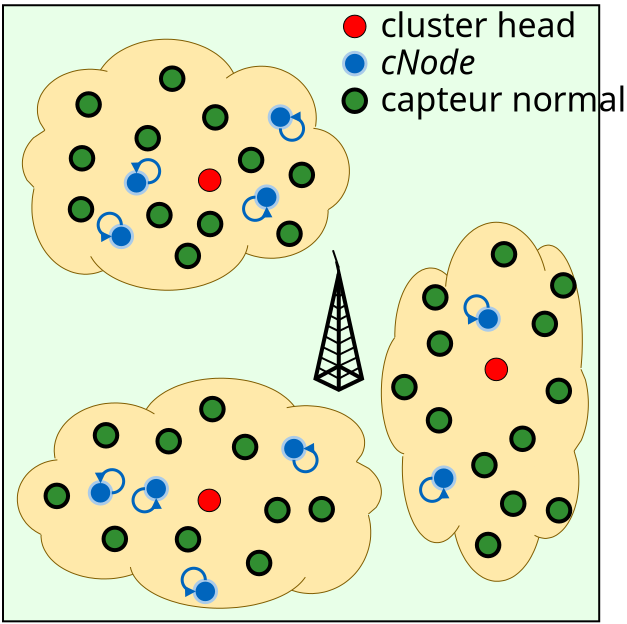 <?xml version="1.0" encoding="UTF-8"?>
<dia:diagram xmlns:dia="http://www.lysator.liu.se/~alla/dia/">
  <dia:layer name="Background" visible="true" active="true">
    <dia:object type="Geometric - Perfect Square" version="1" id="O0">
      <dia:attribute name="obj_pos">
        <dia:point val="10.782,2.2"/>
      </dia:attribute>
      <dia:attribute name="obj_bb">
        <dia:rectangle val="10.732,2.15;40.643,33.054"/>
      </dia:attribute>
      <dia:attribute name="meta">
        <dia:composite type="dict"/>
      </dia:attribute>
      <dia:attribute name="elem_corner">
        <dia:point val="10.782,2.2"/>
      </dia:attribute>
      <dia:attribute name="elem_width">
        <dia:real val="29.81"/>
      </dia:attribute>
      <dia:attribute name="elem_height">
        <dia:real val="30.804"/>
      </dia:attribute>
      <dia:attribute name="line_width">
        <dia:real val="0.1"/>
      </dia:attribute>
      <dia:attribute name="line_colour">
        <dia:color val="#000000"/>
      </dia:attribute>
      <dia:attribute name="fill_colour">
        <dia:color val="#e8ffe8"/>
      </dia:attribute>
      <dia:attribute name="show_background">
        <dia:boolean val="true"/>
      </dia:attribute>
      <dia:attribute name="line_style">
        <dia:enum val="0"/>
        <dia:real val="1"/>
      </dia:attribute>
      <dia:attribute name="flip_horizontal">
        <dia:boolean val="false"/>
      </dia:attribute>
      <dia:attribute name="flip_vertical">
        <dia:boolean val="false"/>
      </dia:attribute>
      <dia:attribute name="subscale">
        <dia:real val="1"/>
      </dia:attribute>
    </dia:object>
    <dia:object type="Network - Antenna" version="1" id="O1">
      <dia:attribute name="obj_pos">
        <dia:point val="26.408,14.45"/>
      </dia:attribute>
      <dia:attribute name="obj_bb">
        <dia:rectangle val="26.294,14.434;28.848,22.51"/>
      </dia:attribute>
      <dia:attribute name="meta">
        <dia:composite type="dict"/>
      </dia:attribute>
      <dia:attribute name="elem_corner">
        <dia:point val="26.408,14.45"/>
      </dia:attribute>
      <dia:attribute name="elem_width">
        <dia:real val="2.325"/>
      </dia:attribute>
      <dia:attribute name="elem_height">
        <dia:real val="6.975"/>
      </dia:attribute>
      <dia:attribute name="line_width">
        <dia:real val="0.1"/>
      </dia:attribute>
      <dia:attribute name="line_colour">
        <dia:color val="#000000"/>
      </dia:attribute>
      <dia:attribute name="fill_colour">
        <dia:color val="#e8ffe8"/>
      </dia:attribute>
      <dia:attribute name="show_background">
        <dia:boolean val="true"/>
      </dia:attribute>
      <dia:attribute name="line_style">
        <dia:enum val="0"/>
        <dia:real val="1"/>
      </dia:attribute>
      <dia:attribute name="padding">
        <dia:real val="0.1"/>
      </dia:attribute>
      <dia:attribute name="text">
        <dia:composite type="text">
          <dia:attribute name="string">
            <dia:string>##</dia:string>
          </dia:attribute>
          <dia:attribute name="font">
            <dia:font family="sans" style="0" name="Helvetica"/>
          </dia:attribute>
          <dia:attribute name="height">
            <dia:real val="0.8"/>
          </dia:attribute>
          <dia:attribute name="pos">
            <dia:point val="27.571,22.258"/>
          </dia:attribute>
          <dia:attribute name="color">
            <dia:color val="#000000"/>
          </dia:attribute>
          <dia:attribute name="alignment">
            <dia:enum val="1"/>
          </dia:attribute>
        </dia:composite>
      </dia:attribute>
      <dia:attribute name="flip_horizontal">
        <dia:boolean val="false"/>
      </dia:attribute>
      <dia:attribute name="flip_vertical">
        <dia:boolean val="false"/>
      </dia:attribute>
      <dia:attribute name="subscale">
        <dia:real val="1"/>
      </dia:attribute>
    </dia:object>
    <dia:object type="Cisco - Cloud Gold" version="1" id="O2">
      <dia:attribute name="obj_pos">
        <dia:point val="11.5,20.85"/>
      </dia:attribute>
      <dia:attribute name="obj_bb">
        <dia:rectangle val="11.499,20.849;29.701,32.35"/>
      </dia:attribute>
      <dia:attribute name="meta">
        <dia:composite type="dict"/>
      </dia:attribute>
      <dia:attribute name="elem_corner">
        <dia:point val="11.5,20.85"/>
      </dia:attribute>
      <dia:attribute name="elem_width">
        <dia:real val="18.2"/>
      </dia:attribute>
      <dia:attribute name="elem_height">
        <dia:real val="11.5"/>
      </dia:attribute>
      <dia:attribute name="line_width">
        <dia:real val="0.1"/>
      </dia:attribute>
      <dia:attribute name="line_colour">
        <dia:color val="#000000"/>
      </dia:attribute>
      <dia:attribute name="fill_colour">
        <dia:color val="#ffffff"/>
      </dia:attribute>
      <dia:attribute name="show_background">
        <dia:boolean val="true"/>
      </dia:attribute>
      <dia:attribute name="line_style">
        <dia:enum val="0"/>
        <dia:real val="1"/>
      </dia:attribute>
      <dia:attribute name="flip_horizontal">
        <dia:boolean val="false"/>
      </dia:attribute>
      <dia:attribute name="flip_vertical">
        <dia:boolean val="false"/>
      </dia:attribute>
      <dia:attribute name="subscale">
        <dia:real val="1"/>
      </dia:attribute>
    </dia:object>
    <dia:object type="Cisco - Cloud Gold" version="1" id="O3">
      <dia:attribute name="obj_pos">
        <dia:point val="11.75,3.9"/>
      </dia:attribute>
      <dia:attribute name="obj_bb">
        <dia:rectangle val="11.749,3.9;28.101,16.451"/>
      </dia:attribute>
      <dia:attribute name="meta">
        <dia:composite type="dict"/>
      </dia:attribute>
      <dia:attribute name="elem_corner">
        <dia:point val="11.75,3.9"/>
      </dia:attribute>
      <dia:attribute name="elem_width">
        <dia:real val="16.35"/>
      </dia:attribute>
      <dia:attribute name="elem_height">
        <dia:real val="12.55"/>
      </dia:attribute>
      <dia:attribute name="line_width">
        <dia:real val="0.1"/>
      </dia:attribute>
      <dia:attribute name="line_colour">
        <dia:color val="#000000"/>
      </dia:attribute>
      <dia:attribute name="fill_colour">
        <dia:color val="#ffffff"/>
      </dia:attribute>
      <dia:attribute name="show_background">
        <dia:boolean val="true"/>
      </dia:attribute>
      <dia:attribute name="line_style">
        <dia:enum val="0"/>
        <dia:real val="1"/>
      </dia:attribute>
      <dia:attribute name="flip_horizontal">
        <dia:boolean val="true"/>
      </dia:attribute>
      <dia:attribute name="flip_vertical">
        <dia:boolean val="false"/>
      </dia:attribute>
      <dia:attribute name="subscale">
        <dia:real val="1"/>
      </dia:attribute>
    </dia:object>
    <dia:object type="Cisco - Cloud Gold" version="1" id="O4">
      <dia:attribute name="obj_pos">
        <dia:point val="29.7,13.05"/>
      </dia:attribute>
      <dia:attribute name="obj_bb">
        <dia:rectangle val="29.7,13.05;40.05,31.0"/>
      </dia:attribute>
      <dia:attribute name="meta">
        <dia:composite type="dict"/>
      </dia:attribute>
      <dia:attribute name="elem_corner">
        <dia:point val="29.7,13.05"/>
      </dia:attribute>
      <dia:attribute name="elem_width">
        <dia:real val="10.35"/>
      </dia:attribute>
      <dia:attribute name="elem_height">
        <dia:real val="17.95"/>
      </dia:attribute>
      <dia:attribute name="line_width">
        <dia:real val="0.1"/>
      </dia:attribute>
      <dia:attribute name="line_colour">
        <dia:color val="#000000"/>
      </dia:attribute>
      <dia:attribute name="fill_colour">
        <dia:color val="#ffffff"/>
      </dia:attribute>
      <dia:attribute name="show_background">
        <dia:boolean val="true"/>
      </dia:attribute>
      <dia:attribute name="line_style">
        <dia:enum val="0"/>
        <dia:real val="1"/>
      </dia:attribute>
      <dia:attribute name="flip_horizontal">
        <dia:boolean val="false"/>
      </dia:attribute>
      <dia:attribute name="flip_vertical">
        <dia:boolean val="true"/>
      </dia:attribute>
      <dia:attribute name="subscale">
        <dia:real val="1"/>
      </dia:attribute>
    </dia:object>
    <dia:group>
      <dia:object type="Geometric - Perfect Circle" version="1" id="O5">
        <dia:attribute name="obj_pos">
          <dia:point val="14.5,6.6"/>
        </dia:attribute>
        <dia:attribute name="obj_bb">
          <dia:rectangle val="14.4,6.5;15.725,7.825"/>
        </dia:attribute>
        <dia:attribute name="meta">
          <dia:composite type="dict"/>
        </dia:attribute>
        <dia:attribute name="elem_corner">
          <dia:point val="14.5,6.6"/>
        </dia:attribute>
        <dia:attribute name="elem_width">
          <dia:real val="1.125"/>
        </dia:attribute>
        <dia:attribute name="elem_height">
          <dia:real val="1.125"/>
        </dia:attribute>
        <dia:attribute name="line_width">
          <dia:real val="0.2"/>
        </dia:attribute>
        <dia:attribute name="line_colour">
          <dia:color val="#000000"/>
        </dia:attribute>
        <dia:attribute name="fill_colour">
          <dia:color val="#318e31"/>
        </dia:attribute>
        <dia:attribute name="show_background">
          <dia:boolean val="true"/>
        </dia:attribute>
        <dia:attribute name="line_style">
          <dia:enum val="0"/>
          <dia:real val="1"/>
        </dia:attribute>
        <dia:attribute name="flip_horizontal">
          <dia:boolean val="false"/>
        </dia:attribute>
        <dia:attribute name="flip_vertical">
          <dia:boolean val="false"/>
        </dia:attribute>
        <dia:attribute name="subscale">
          <dia:real val="1"/>
        </dia:attribute>
      </dia:object>
      <dia:object type="Geometric - Perfect Circle" version="1" id="O6">
        <dia:attribute name="obj_pos">
          <dia:point val="20.835,7.245"/>
        </dia:attribute>
        <dia:attribute name="obj_bb">
          <dia:rectangle val="20.735,7.145;22.06,8.47"/>
        </dia:attribute>
        <dia:attribute name="meta">
          <dia:composite type="dict"/>
        </dia:attribute>
        <dia:attribute name="elem_corner">
          <dia:point val="20.835,7.245"/>
        </dia:attribute>
        <dia:attribute name="elem_width">
          <dia:real val="1.125"/>
        </dia:attribute>
        <dia:attribute name="elem_height">
          <dia:real val="1.125"/>
        </dia:attribute>
        <dia:attribute name="line_width">
          <dia:real val="0.2"/>
        </dia:attribute>
        <dia:attribute name="line_colour">
          <dia:color val="#000000"/>
        </dia:attribute>
        <dia:attribute name="fill_colour">
          <dia:color val="#318e31"/>
        </dia:attribute>
        <dia:attribute name="show_background">
          <dia:boolean val="true"/>
        </dia:attribute>
        <dia:attribute name="line_style">
          <dia:enum val="0"/>
          <dia:real val="1"/>
        </dia:attribute>
        <dia:attribute name="flip_horizontal">
          <dia:boolean val="false"/>
        </dia:attribute>
        <dia:attribute name="flip_vertical">
          <dia:boolean val="false"/>
        </dia:attribute>
        <dia:attribute name="subscale">
          <dia:real val="1"/>
        </dia:attribute>
      </dia:object>
      <dia:object type="Geometric - Perfect Circle" version="1" id="O7">
        <dia:attribute name="obj_pos">
          <dia:point val="14.17,9.29"/>
        </dia:attribute>
        <dia:attribute name="obj_bb">
          <dia:rectangle val="14.07,9.19;15.395,10.515"/>
        </dia:attribute>
        <dia:attribute name="meta">
          <dia:composite type="dict"/>
        </dia:attribute>
        <dia:attribute name="elem_corner">
          <dia:point val="14.17,9.29"/>
        </dia:attribute>
        <dia:attribute name="elem_width">
          <dia:real val="1.125"/>
        </dia:attribute>
        <dia:attribute name="elem_height">
          <dia:real val="1.125"/>
        </dia:attribute>
        <dia:attribute name="line_width">
          <dia:real val="0.2"/>
        </dia:attribute>
        <dia:attribute name="line_colour">
          <dia:color val="#000000"/>
        </dia:attribute>
        <dia:attribute name="fill_colour">
          <dia:color val="#318e31"/>
        </dia:attribute>
        <dia:attribute name="show_background">
          <dia:boolean val="true"/>
        </dia:attribute>
        <dia:attribute name="line_style">
          <dia:enum val="0"/>
          <dia:real val="1"/>
        </dia:attribute>
        <dia:attribute name="flip_horizontal">
          <dia:boolean val="false"/>
        </dia:attribute>
        <dia:attribute name="flip_vertical">
          <dia:boolean val="false"/>
        </dia:attribute>
        <dia:attribute name="subscale">
          <dia:real val="1"/>
        </dia:attribute>
      </dia:object>
      <dia:object type="Geometric - Perfect Circle" version="1" id="O8">
        <dia:attribute name="obj_pos">
          <dia:point val="17.455,8.285"/>
        </dia:attribute>
        <dia:attribute name="obj_bb">
          <dia:rectangle val="17.355,8.185;18.68,9.51"/>
        </dia:attribute>
        <dia:attribute name="meta">
          <dia:composite type="dict"/>
        </dia:attribute>
        <dia:attribute name="elem_corner">
          <dia:point val="17.455,8.285"/>
        </dia:attribute>
        <dia:attribute name="elem_width">
          <dia:real val="1.125"/>
        </dia:attribute>
        <dia:attribute name="elem_height">
          <dia:real val="1.125"/>
        </dia:attribute>
        <dia:attribute name="line_width">
          <dia:real val="0.2"/>
        </dia:attribute>
        <dia:attribute name="line_colour">
          <dia:color val="#000000"/>
        </dia:attribute>
        <dia:attribute name="fill_colour">
          <dia:color val="#318e31"/>
        </dia:attribute>
        <dia:attribute name="show_background">
          <dia:boolean val="true"/>
        </dia:attribute>
        <dia:attribute name="line_style">
          <dia:enum val="0"/>
          <dia:real val="1"/>
        </dia:attribute>
        <dia:attribute name="flip_horizontal">
          <dia:boolean val="false"/>
        </dia:attribute>
        <dia:attribute name="flip_vertical">
          <dia:boolean val="false"/>
        </dia:attribute>
        <dia:attribute name="subscale">
          <dia:real val="1"/>
        </dia:attribute>
      </dia:object>
      <dia:object type="Geometric - Perfect Circle" version="1" id="O9">
        <dia:attribute name="obj_pos">
          <dia:point val="22.625,9.375"/>
        </dia:attribute>
        <dia:attribute name="obj_bb">
          <dia:rectangle val="22.525,9.275;23.85,10.6"/>
        </dia:attribute>
        <dia:attribute name="meta">
          <dia:composite type="dict"/>
        </dia:attribute>
        <dia:attribute name="elem_corner">
          <dia:point val="22.625,9.375"/>
        </dia:attribute>
        <dia:attribute name="elem_width">
          <dia:real val="1.125"/>
        </dia:attribute>
        <dia:attribute name="elem_height">
          <dia:real val="1.125"/>
        </dia:attribute>
        <dia:attribute name="line_width">
          <dia:real val="0.2"/>
        </dia:attribute>
        <dia:attribute name="line_colour">
          <dia:color val="#000000"/>
        </dia:attribute>
        <dia:attribute name="fill_colour">
          <dia:color val="#318e31"/>
        </dia:attribute>
        <dia:attribute name="show_background">
          <dia:boolean val="true"/>
        </dia:attribute>
        <dia:attribute name="line_style">
          <dia:enum val="0"/>
          <dia:real val="1"/>
        </dia:attribute>
        <dia:attribute name="flip_horizontal">
          <dia:boolean val="false"/>
        </dia:attribute>
        <dia:attribute name="flip_vertical">
          <dia:boolean val="false"/>
        </dia:attribute>
        <dia:attribute name="subscale">
          <dia:real val="1"/>
        </dia:attribute>
      </dia:object>
      <dia:object type="Geometric - Perfect Circle" version="1" id="O10">
        <dia:attribute name="obj_pos">
          <dia:point val="25.16,10.12"/>
        </dia:attribute>
        <dia:attribute name="obj_bb">
          <dia:rectangle val="25.06,10.02;26.385,11.345"/>
        </dia:attribute>
        <dia:attribute name="meta">
          <dia:composite type="dict"/>
        </dia:attribute>
        <dia:attribute name="elem_corner">
          <dia:point val="25.16,10.12"/>
        </dia:attribute>
        <dia:attribute name="elem_width">
          <dia:real val="1.125"/>
        </dia:attribute>
        <dia:attribute name="elem_height">
          <dia:real val="1.125"/>
        </dia:attribute>
        <dia:attribute name="line_width">
          <dia:real val="0.2"/>
        </dia:attribute>
        <dia:attribute name="line_colour">
          <dia:color val="#000000"/>
        </dia:attribute>
        <dia:attribute name="fill_colour">
          <dia:color val="#318e31"/>
        </dia:attribute>
        <dia:attribute name="show_background">
          <dia:boolean val="true"/>
        </dia:attribute>
        <dia:attribute name="line_style">
          <dia:enum val="0"/>
          <dia:real val="1"/>
        </dia:attribute>
        <dia:attribute name="flip_horizontal">
          <dia:boolean val="false"/>
        </dia:attribute>
        <dia:attribute name="flip_vertical">
          <dia:boolean val="false"/>
        </dia:attribute>
        <dia:attribute name="subscale">
          <dia:real val="1"/>
        </dia:attribute>
      </dia:object>
      <dia:object type="Geometric - Perfect Circle" version="1" id="O11">
        <dia:attribute name="obj_pos">
          <dia:point val="18.68,5.31"/>
        </dia:attribute>
        <dia:attribute name="obj_bb">
          <dia:rectangle val="18.58,5.21;19.905,6.535"/>
        </dia:attribute>
        <dia:attribute name="meta">
          <dia:composite type="dict"/>
        </dia:attribute>
        <dia:attribute name="elem_corner">
          <dia:point val="18.68,5.31"/>
        </dia:attribute>
        <dia:attribute name="elem_width">
          <dia:real val="1.125"/>
        </dia:attribute>
        <dia:attribute name="elem_height">
          <dia:real val="1.125"/>
        </dia:attribute>
        <dia:attribute name="line_width">
          <dia:real val="0.2"/>
        </dia:attribute>
        <dia:attribute name="line_colour">
          <dia:color val="#000000"/>
        </dia:attribute>
        <dia:attribute name="fill_colour">
          <dia:color val="#318e31"/>
        </dia:attribute>
        <dia:attribute name="show_background">
          <dia:boolean val="true"/>
        </dia:attribute>
        <dia:attribute name="line_style">
          <dia:enum val="0"/>
          <dia:real val="1"/>
        </dia:attribute>
        <dia:attribute name="flip_horizontal">
          <dia:boolean val="false"/>
        </dia:attribute>
        <dia:attribute name="flip_vertical">
          <dia:boolean val="false"/>
        </dia:attribute>
        <dia:attribute name="subscale">
          <dia:real val="1"/>
        </dia:attribute>
      </dia:object>
      <dia:object type="Geometric - Perfect Circle" version="1" id="O12">
        <dia:attribute name="obj_pos">
          <dia:point val="32.065,18.555"/>
        </dia:attribute>
        <dia:attribute name="obj_bb">
          <dia:rectangle val="31.965,18.455;33.29,19.78"/>
        </dia:attribute>
        <dia:attribute name="meta">
          <dia:composite type="dict"/>
        </dia:attribute>
        <dia:attribute name="elem_corner">
          <dia:point val="32.065,18.555"/>
        </dia:attribute>
        <dia:attribute name="elem_width">
          <dia:real val="1.125"/>
        </dia:attribute>
        <dia:attribute name="elem_height">
          <dia:real val="1.125"/>
        </dia:attribute>
        <dia:attribute name="line_width">
          <dia:real val="0.2"/>
        </dia:attribute>
        <dia:attribute name="line_colour">
          <dia:color val="#000000"/>
        </dia:attribute>
        <dia:attribute name="fill_colour">
          <dia:color val="#318e31"/>
        </dia:attribute>
        <dia:attribute name="show_background">
          <dia:boolean val="true"/>
        </dia:attribute>
        <dia:attribute name="line_style">
          <dia:enum val="0"/>
          <dia:real val="1"/>
        </dia:attribute>
        <dia:attribute name="flip_horizontal">
          <dia:boolean val="false"/>
        </dia:attribute>
        <dia:attribute name="flip_vertical">
          <dia:boolean val="false"/>
        </dia:attribute>
        <dia:attribute name="subscale">
          <dia:real val="1"/>
        </dia:attribute>
      </dia:object>
      <dia:object type="Geometric - Perfect Circle" version="1" id="O13">
        <dia:attribute name="obj_pos">
          <dia:point val="14.12,11.84"/>
        </dia:attribute>
        <dia:attribute name="obj_bb">
          <dia:rectangle val="14.02,11.74;15.345,13.065"/>
        </dia:attribute>
        <dia:attribute name="meta">
          <dia:composite type="dict"/>
        </dia:attribute>
        <dia:attribute name="elem_corner">
          <dia:point val="14.12,11.84"/>
        </dia:attribute>
        <dia:attribute name="elem_width">
          <dia:real val="1.125"/>
        </dia:attribute>
        <dia:attribute name="elem_height">
          <dia:real val="1.125"/>
        </dia:attribute>
        <dia:attribute name="line_width">
          <dia:real val="0.2"/>
        </dia:attribute>
        <dia:attribute name="line_colour">
          <dia:color val="#000000"/>
        </dia:attribute>
        <dia:attribute name="fill_colour">
          <dia:color val="#318e31"/>
        </dia:attribute>
        <dia:attribute name="show_background">
          <dia:boolean val="true"/>
        </dia:attribute>
        <dia:attribute name="line_style">
          <dia:enum val="0"/>
          <dia:real val="1"/>
        </dia:attribute>
        <dia:attribute name="flip_horizontal">
          <dia:boolean val="false"/>
        </dia:attribute>
        <dia:attribute name="flip_vertical">
          <dia:boolean val="false"/>
        </dia:attribute>
        <dia:attribute name="subscale">
          <dia:real val="1"/>
        </dia:attribute>
      </dia:object>
      <dia:object type="Geometric - Perfect Circle" version="1" id="O14">
        <dia:attribute name="obj_pos">
          <dia:point val="18.04,12.13"/>
        </dia:attribute>
        <dia:attribute name="obj_bb">
          <dia:rectangle val="17.94,12.03;19.265,13.355"/>
        </dia:attribute>
        <dia:attribute name="meta">
          <dia:composite type="dict"/>
        </dia:attribute>
        <dia:attribute name="elem_corner">
          <dia:point val="18.04,12.13"/>
        </dia:attribute>
        <dia:attribute name="elem_width">
          <dia:real val="1.125"/>
        </dia:attribute>
        <dia:attribute name="elem_height">
          <dia:real val="1.125"/>
        </dia:attribute>
        <dia:attribute name="line_width">
          <dia:real val="0.2"/>
        </dia:attribute>
        <dia:attribute name="line_colour">
          <dia:color val="#000000"/>
        </dia:attribute>
        <dia:attribute name="fill_colour">
          <dia:color val="#318e31"/>
        </dia:attribute>
        <dia:attribute name="show_background">
          <dia:boolean val="true"/>
        </dia:attribute>
        <dia:attribute name="line_style">
          <dia:enum val="0"/>
          <dia:real val="1"/>
        </dia:attribute>
        <dia:attribute name="flip_horizontal">
          <dia:boolean val="false"/>
        </dia:attribute>
        <dia:attribute name="flip_vertical">
          <dia:boolean val="false"/>
        </dia:attribute>
        <dia:attribute name="subscale">
          <dia:real val="1"/>
        </dia:attribute>
      </dia:object>
      <dia:object type="Geometric - Perfect Circle" version="1" id="O15">
        <dia:attribute name="obj_pos">
          <dia:point val="20.575,12.575"/>
        </dia:attribute>
        <dia:attribute name="obj_bb">
          <dia:rectangle val="20.475,12.475;21.8,13.8"/>
        </dia:attribute>
        <dia:attribute name="meta">
          <dia:composite type="dict"/>
        </dia:attribute>
        <dia:attribute name="elem_corner">
          <dia:point val="20.575,12.575"/>
        </dia:attribute>
        <dia:attribute name="elem_width">
          <dia:real val="1.125"/>
        </dia:attribute>
        <dia:attribute name="elem_height">
          <dia:real val="1.125"/>
        </dia:attribute>
        <dia:attribute name="line_width">
          <dia:real val="0.2"/>
        </dia:attribute>
        <dia:attribute name="line_colour">
          <dia:color val="#000000"/>
        </dia:attribute>
        <dia:attribute name="fill_colour">
          <dia:color val="#318e31"/>
        </dia:attribute>
        <dia:attribute name="show_background">
          <dia:boolean val="true"/>
        </dia:attribute>
        <dia:attribute name="line_style">
          <dia:enum val="0"/>
          <dia:real val="1"/>
        </dia:attribute>
        <dia:attribute name="flip_horizontal">
          <dia:boolean val="false"/>
        </dia:attribute>
        <dia:attribute name="flip_vertical">
          <dia:boolean val="false"/>
        </dia:attribute>
        <dia:attribute name="subscale">
          <dia:real val="1"/>
        </dia:attribute>
      </dia:object>
      <dia:object type="Geometric - Perfect Circle" version="1" id="O16">
        <dia:attribute name="obj_pos">
          <dia:point val="19.46,14.17"/>
        </dia:attribute>
        <dia:attribute name="obj_bb">
          <dia:rectangle val="19.36,14.07;20.685,15.395"/>
        </dia:attribute>
        <dia:attribute name="meta">
          <dia:composite type="dict"/>
        </dia:attribute>
        <dia:attribute name="elem_corner">
          <dia:point val="19.46,14.17"/>
        </dia:attribute>
        <dia:attribute name="elem_width">
          <dia:real val="1.125"/>
        </dia:attribute>
        <dia:attribute name="elem_height">
          <dia:real val="1.125"/>
        </dia:attribute>
        <dia:attribute name="line_width">
          <dia:real val="0.2"/>
        </dia:attribute>
        <dia:attribute name="line_colour">
          <dia:color val="#000000"/>
        </dia:attribute>
        <dia:attribute name="fill_colour">
          <dia:color val="#318e31"/>
        </dia:attribute>
        <dia:attribute name="show_background">
          <dia:boolean val="true"/>
        </dia:attribute>
        <dia:attribute name="line_style">
          <dia:enum val="0"/>
          <dia:real val="1"/>
        </dia:attribute>
        <dia:attribute name="flip_horizontal">
          <dia:boolean val="false"/>
        </dia:attribute>
        <dia:attribute name="flip_vertical">
          <dia:boolean val="false"/>
        </dia:attribute>
        <dia:attribute name="subscale">
          <dia:real val="1"/>
        </dia:attribute>
      </dia:object>
      <dia:object type="Geometric - Perfect Circle" version="1" id="O17">
        <dia:attribute name="obj_pos">
          <dia:point val="24.545,13.065"/>
        </dia:attribute>
        <dia:attribute name="obj_bb">
          <dia:rectangle val="24.445,12.965;25.77,14.29"/>
        </dia:attribute>
        <dia:attribute name="meta">
          <dia:composite type="dict"/>
        </dia:attribute>
        <dia:attribute name="elem_corner">
          <dia:point val="24.545,13.065"/>
        </dia:attribute>
        <dia:attribute name="elem_width">
          <dia:real val="1.125"/>
        </dia:attribute>
        <dia:attribute name="elem_height">
          <dia:real val="1.125"/>
        </dia:attribute>
        <dia:attribute name="line_width">
          <dia:real val="0.2"/>
        </dia:attribute>
        <dia:attribute name="line_colour">
          <dia:color val="#000000"/>
        </dia:attribute>
        <dia:attribute name="fill_colour">
          <dia:color val="#318e31"/>
        </dia:attribute>
        <dia:attribute name="show_background">
          <dia:boolean val="true"/>
        </dia:attribute>
        <dia:attribute name="line_style">
          <dia:enum val="0"/>
          <dia:real val="1"/>
        </dia:attribute>
        <dia:attribute name="flip_horizontal">
          <dia:boolean val="false"/>
        </dia:attribute>
        <dia:attribute name="flip_vertical">
          <dia:boolean val="false"/>
        </dia:attribute>
        <dia:attribute name="subscale">
          <dia:real val="1"/>
        </dia:attribute>
      </dia:object>
      <dia:object type="Geometric - Perfect Circle" version="1" id="O18">
        <dia:attribute name="obj_pos">
          <dia:point val="15.37,23.14"/>
        </dia:attribute>
        <dia:attribute name="obj_bb">
          <dia:rectangle val="15.27,23.04;16.595,24.365"/>
        </dia:attribute>
        <dia:attribute name="meta">
          <dia:composite type="dict"/>
        </dia:attribute>
        <dia:attribute name="elem_corner">
          <dia:point val="15.37,23.14"/>
        </dia:attribute>
        <dia:attribute name="elem_width">
          <dia:real val="1.125"/>
        </dia:attribute>
        <dia:attribute name="elem_height">
          <dia:real val="1.125"/>
        </dia:attribute>
        <dia:attribute name="line_width">
          <dia:real val="0.2"/>
        </dia:attribute>
        <dia:attribute name="line_colour">
          <dia:color val="#000000"/>
        </dia:attribute>
        <dia:attribute name="fill_colour">
          <dia:color val="#318e31"/>
        </dia:attribute>
        <dia:attribute name="show_background">
          <dia:boolean val="true"/>
        </dia:attribute>
        <dia:attribute name="line_style">
          <dia:enum val="0"/>
          <dia:real val="1"/>
        </dia:attribute>
        <dia:attribute name="flip_horizontal">
          <dia:boolean val="false"/>
        </dia:attribute>
        <dia:attribute name="flip_vertical">
          <dia:boolean val="false"/>
        </dia:attribute>
        <dia:attribute name="subscale">
          <dia:real val="1"/>
        </dia:attribute>
      </dia:object>
      <dia:object type="Geometric - Perfect Circle" version="1" id="O19">
        <dia:attribute name="obj_pos">
          <dia:point val="18.505,23.435"/>
        </dia:attribute>
        <dia:attribute name="obj_bb">
          <dia:rectangle val="18.405,23.335;19.73,24.66"/>
        </dia:attribute>
        <dia:attribute name="meta">
          <dia:composite type="dict"/>
        </dia:attribute>
        <dia:attribute name="elem_corner">
          <dia:point val="18.505,23.435"/>
        </dia:attribute>
        <dia:attribute name="elem_width">
          <dia:real val="1.125"/>
        </dia:attribute>
        <dia:attribute name="elem_height">
          <dia:real val="1.125"/>
        </dia:attribute>
        <dia:attribute name="line_width">
          <dia:real val="0.2"/>
        </dia:attribute>
        <dia:attribute name="line_colour">
          <dia:color val="#000000"/>
        </dia:attribute>
        <dia:attribute name="fill_colour">
          <dia:color val="#318e31"/>
        </dia:attribute>
        <dia:attribute name="show_background">
          <dia:boolean val="true"/>
        </dia:attribute>
        <dia:attribute name="line_style">
          <dia:enum val="0"/>
          <dia:real val="1"/>
        </dia:attribute>
        <dia:attribute name="flip_horizontal">
          <dia:boolean val="false"/>
        </dia:attribute>
        <dia:attribute name="flip_vertical">
          <dia:boolean val="false"/>
        </dia:attribute>
        <dia:attribute name="subscale">
          <dia:real val="1"/>
        </dia:attribute>
      </dia:object>
      <dia:object type="Geometric - Perfect Circle" version="1" id="O20">
        <dia:attribute name="obj_pos">
          <dia:point val="20.69,21.83"/>
        </dia:attribute>
        <dia:attribute name="obj_bb">
          <dia:rectangle val="20.59,21.73;21.915,23.055"/>
        </dia:attribute>
        <dia:attribute name="meta">
          <dia:composite type="dict"/>
        </dia:attribute>
        <dia:attribute name="elem_corner">
          <dia:point val="20.69,21.83"/>
        </dia:attribute>
        <dia:attribute name="elem_width">
          <dia:real val="1.125"/>
        </dia:attribute>
        <dia:attribute name="elem_height">
          <dia:real val="1.125"/>
        </dia:attribute>
        <dia:attribute name="line_width">
          <dia:real val="0.2"/>
        </dia:attribute>
        <dia:attribute name="line_colour">
          <dia:color val="#000000"/>
        </dia:attribute>
        <dia:attribute name="fill_colour">
          <dia:color val="#318e31"/>
        </dia:attribute>
        <dia:attribute name="show_background">
          <dia:boolean val="true"/>
        </dia:attribute>
        <dia:attribute name="line_style">
          <dia:enum val="0"/>
          <dia:real val="1"/>
        </dia:attribute>
        <dia:attribute name="flip_horizontal">
          <dia:boolean val="false"/>
        </dia:attribute>
        <dia:attribute name="flip_vertical">
          <dia:boolean val="false"/>
        </dia:attribute>
        <dia:attribute name="subscale">
          <dia:real val="1"/>
        </dia:attribute>
      </dia:object>
      <dia:object type="Geometric - Perfect Circle" version="1" id="O21">
        <dia:attribute name="obj_pos">
          <dia:point val="22.325,23.725"/>
        </dia:attribute>
        <dia:attribute name="obj_bb">
          <dia:rectangle val="22.225,23.625;23.55,24.95"/>
        </dia:attribute>
        <dia:attribute name="meta">
          <dia:composite type="dict"/>
        </dia:attribute>
        <dia:attribute name="elem_corner">
          <dia:point val="22.325,23.725"/>
        </dia:attribute>
        <dia:attribute name="elem_width">
          <dia:real val="1.125"/>
        </dia:attribute>
        <dia:attribute name="elem_height">
          <dia:real val="1.125"/>
        </dia:attribute>
        <dia:attribute name="line_width">
          <dia:real val="0.2"/>
        </dia:attribute>
        <dia:attribute name="line_colour">
          <dia:color val="#000000"/>
        </dia:attribute>
        <dia:attribute name="fill_colour">
          <dia:color val="#318e31"/>
        </dia:attribute>
        <dia:attribute name="show_background">
          <dia:boolean val="true"/>
        </dia:attribute>
        <dia:attribute name="line_style">
          <dia:enum val="0"/>
          <dia:real val="1"/>
        </dia:attribute>
        <dia:attribute name="flip_horizontal">
          <dia:boolean val="false"/>
        </dia:attribute>
        <dia:attribute name="flip_vertical">
          <dia:boolean val="false"/>
        </dia:attribute>
        <dia:attribute name="subscale">
          <dia:real val="1"/>
        </dia:attribute>
      </dia:object>
      <dia:object type="Geometric - Perfect Circle" version="1" id="O22">
        <dia:attribute name="obj_pos">
          <dia:point val="12.91,26.17"/>
        </dia:attribute>
        <dia:attribute name="obj_bb">
          <dia:rectangle val="12.81,26.07;14.135,27.395"/>
        </dia:attribute>
        <dia:attribute name="meta">
          <dia:composite type="dict"/>
        </dia:attribute>
        <dia:attribute name="elem_corner">
          <dia:point val="12.91,26.17"/>
        </dia:attribute>
        <dia:attribute name="elem_width">
          <dia:real val="1.125"/>
        </dia:attribute>
        <dia:attribute name="elem_height">
          <dia:real val="1.125"/>
        </dia:attribute>
        <dia:attribute name="line_width">
          <dia:real val="0.2"/>
        </dia:attribute>
        <dia:attribute name="line_colour">
          <dia:color val="#000000"/>
        </dia:attribute>
        <dia:attribute name="fill_colour">
          <dia:color val="#318e31"/>
        </dia:attribute>
        <dia:attribute name="show_background">
          <dia:boolean val="true"/>
        </dia:attribute>
        <dia:attribute name="line_style">
          <dia:enum val="0"/>
          <dia:real val="1"/>
        </dia:attribute>
        <dia:attribute name="flip_horizontal">
          <dia:boolean val="false"/>
        </dia:attribute>
        <dia:attribute name="flip_vertical">
          <dia:boolean val="false"/>
        </dia:attribute>
        <dia:attribute name="subscale">
          <dia:real val="1"/>
        </dia:attribute>
      </dia:object>
      <dia:object type="Geometric - Perfect Circle" version="1" id="O23">
        <dia:attribute name="obj_pos">
          <dia:point val="19.47,28.34"/>
        </dia:attribute>
        <dia:attribute name="obj_bb">
          <dia:rectangle val="19.37,28.24;20.695,29.565"/>
        </dia:attribute>
        <dia:attribute name="meta">
          <dia:composite type="dict"/>
        </dia:attribute>
        <dia:attribute name="elem_corner">
          <dia:point val="19.47,28.34"/>
        </dia:attribute>
        <dia:attribute name="elem_width">
          <dia:real val="1.125"/>
        </dia:attribute>
        <dia:attribute name="elem_height">
          <dia:real val="1.125"/>
        </dia:attribute>
        <dia:attribute name="line_width">
          <dia:real val="0.2"/>
        </dia:attribute>
        <dia:attribute name="line_colour">
          <dia:color val="#000000"/>
        </dia:attribute>
        <dia:attribute name="fill_colour">
          <dia:color val="#318e31"/>
        </dia:attribute>
        <dia:attribute name="show_background">
          <dia:boolean val="true"/>
        </dia:attribute>
        <dia:attribute name="line_style">
          <dia:enum val="0"/>
          <dia:real val="1"/>
        </dia:attribute>
        <dia:attribute name="flip_horizontal">
          <dia:boolean val="false"/>
        </dia:attribute>
        <dia:attribute name="flip_vertical">
          <dia:boolean val="false"/>
        </dia:attribute>
        <dia:attribute name="subscale">
          <dia:real val="1"/>
        </dia:attribute>
      </dia:object>
      <dia:object type="Geometric - Perfect Circle" version="1" id="O24">
        <dia:attribute name="obj_pos">
          <dia:point val="26.155,26.835"/>
        </dia:attribute>
        <dia:attribute name="obj_bb">
          <dia:rectangle val="26.055,26.735;27.38,28.06"/>
        </dia:attribute>
        <dia:attribute name="meta">
          <dia:composite type="dict"/>
        </dia:attribute>
        <dia:attribute name="elem_corner">
          <dia:point val="26.155,26.835"/>
        </dia:attribute>
        <dia:attribute name="elem_width">
          <dia:real val="1.125"/>
        </dia:attribute>
        <dia:attribute name="elem_height">
          <dia:real val="1.125"/>
        </dia:attribute>
        <dia:attribute name="line_width">
          <dia:real val="0.2"/>
        </dia:attribute>
        <dia:attribute name="line_colour">
          <dia:color val="#000000"/>
        </dia:attribute>
        <dia:attribute name="fill_colour">
          <dia:color val="#318e31"/>
        </dia:attribute>
        <dia:attribute name="show_background">
          <dia:boolean val="true"/>
        </dia:attribute>
        <dia:attribute name="line_style">
          <dia:enum val="0"/>
          <dia:real val="1"/>
        </dia:attribute>
        <dia:attribute name="flip_horizontal">
          <dia:boolean val="false"/>
        </dia:attribute>
        <dia:attribute name="flip_vertical">
          <dia:boolean val="false"/>
        </dia:attribute>
        <dia:attribute name="subscale">
          <dia:real val="1"/>
        </dia:attribute>
      </dia:object>
      <dia:object type="Geometric - Perfect Circle" version="1" id="O25">
        <dia:attribute name="obj_pos">
          <dia:point val="23.94,26.88"/>
        </dia:attribute>
        <dia:attribute name="obj_bb">
          <dia:rectangle val="23.84,26.78;25.165,28.105"/>
        </dia:attribute>
        <dia:attribute name="meta">
          <dia:composite type="dict"/>
        </dia:attribute>
        <dia:attribute name="elem_corner">
          <dia:point val="23.94,26.88"/>
        </dia:attribute>
        <dia:attribute name="elem_width">
          <dia:real val="1.125"/>
        </dia:attribute>
        <dia:attribute name="elem_height">
          <dia:real val="1.125"/>
        </dia:attribute>
        <dia:attribute name="line_width">
          <dia:real val="0.2"/>
        </dia:attribute>
        <dia:attribute name="line_colour">
          <dia:color val="#000000"/>
        </dia:attribute>
        <dia:attribute name="fill_colour">
          <dia:color val="#318e31"/>
        </dia:attribute>
        <dia:attribute name="show_background">
          <dia:boolean val="true"/>
        </dia:attribute>
        <dia:attribute name="line_style">
          <dia:enum val="0"/>
          <dia:real val="1"/>
        </dia:attribute>
        <dia:attribute name="flip_horizontal">
          <dia:boolean val="false"/>
        </dia:attribute>
        <dia:attribute name="flip_vertical">
          <dia:boolean val="false"/>
        </dia:attribute>
        <dia:attribute name="subscale">
          <dia:real val="1"/>
        </dia:attribute>
      </dia:object>
      <dia:object type="Geometric - Perfect Circle" version="1" id="O26">
        <dia:attribute name="obj_pos">
          <dia:point val="23.025,29.525"/>
        </dia:attribute>
        <dia:attribute name="obj_bb">
          <dia:rectangle val="22.925,29.425;24.25,30.75"/>
        </dia:attribute>
        <dia:attribute name="meta">
          <dia:composite type="dict"/>
        </dia:attribute>
        <dia:attribute name="elem_corner">
          <dia:point val="23.025,29.525"/>
        </dia:attribute>
        <dia:attribute name="elem_width">
          <dia:real val="1.125"/>
        </dia:attribute>
        <dia:attribute name="elem_height">
          <dia:real val="1.125"/>
        </dia:attribute>
        <dia:attribute name="line_width">
          <dia:real val="0.2"/>
        </dia:attribute>
        <dia:attribute name="line_colour">
          <dia:color val="#000000"/>
        </dia:attribute>
        <dia:attribute name="fill_colour">
          <dia:color val="#318e31"/>
        </dia:attribute>
        <dia:attribute name="show_background">
          <dia:boolean val="true"/>
        </dia:attribute>
        <dia:attribute name="line_style">
          <dia:enum val="0"/>
          <dia:real val="1"/>
        </dia:attribute>
        <dia:attribute name="flip_horizontal">
          <dia:boolean val="false"/>
        </dia:attribute>
        <dia:attribute name="flip_vertical">
          <dia:boolean val="false"/>
        </dia:attribute>
        <dia:attribute name="subscale">
          <dia:real val="1"/>
        </dia:attribute>
      </dia:object>
      <dia:object type="Geometric - Perfect Circle" version="1" id="O27">
        <dia:attribute name="obj_pos">
          <dia:point val="15.81,28.32"/>
        </dia:attribute>
        <dia:attribute name="obj_bb">
          <dia:rectangle val="15.71,28.22;17.035,29.545"/>
        </dia:attribute>
        <dia:attribute name="meta">
          <dia:composite type="dict"/>
        </dia:attribute>
        <dia:attribute name="elem_corner">
          <dia:point val="15.81,28.32"/>
        </dia:attribute>
        <dia:attribute name="elem_width">
          <dia:real val="1.125"/>
        </dia:attribute>
        <dia:attribute name="elem_height">
          <dia:real val="1.125"/>
        </dia:attribute>
        <dia:attribute name="line_width">
          <dia:real val="0.2"/>
        </dia:attribute>
        <dia:attribute name="line_colour">
          <dia:color val="#000000"/>
        </dia:attribute>
        <dia:attribute name="fill_colour">
          <dia:color val="#318e31"/>
        </dia:attribute>
        <dia:attribute name="show_background">
          <dia:boolean val="true"/>
        </dia:attribute>
        <dia:attribute name="line_style">
          <dia:enum val="0"/>
          <dia:real val="1"/>
        </dia:attribute>
        <dia:attribute name="flip_horizontal">
          <dia:boolean val="false"/>
        </dia:attribute>
        <dia:attribute name="flip_vertical">
          <dia:boolean val="false"/>
        </dia:attribute>
        <dia:attribute name="subscale">
          <dia:real val="1"/>
        </dia:attribute>
      </dia:object>
      <dia:object type="Geometric - Perfect Circle" version="1" id="O28">
        <dia:attribute name="obj_pos">
          <dia:point val="31.835,16.245"/>
        </dia:attribute>
        <dia:attribute name="obj_bb">
          <dia:rectangle val="31.735,16.145;33.06,17.47"/>
        </dia:attribute>
        <dia:attribute name="meta">
          <dia:composite type="dict"/>
        </dia:attribute>
        <dia:attribute name="elem_corner">
          <dia:point val="31.835,16.245"/>
        </dia:attribute>
        <dia:attribute name="elem_width">
          <dia:real val="1.125"/>
        </dia:attribute>
        <dia:attribute name="elem_height">
          <dia:real val="1.125"/>
        </dia:attribute>
        <dia:attribute name="line_width">
          <dia:real val="0.2"/>
        </dia:attribute>
        <dia:attribute name="line_colour">
          <dia:color val="#000000"/>
        </dia:attribute>
        <dia:attribute name="fill_colour">
          <dia:color val="#318e31"/>
        </dia:attribute>
        <dia:attribute name="show_background">
          <dia:boolean val="true"/>
        </dia:attribute>
        <dia:attribute name="line_style">
          <dia:enum val="0"/>
          <dia:real val="1"/>
        </dia:attribute>
        <dia:attribute name="flip_horizontal">
          <dia:boolean val="false"/>
        </dia:attribute>
        <dia:attribute name="flip_vertical">
          <dia:boolean val="false"/>
        </dia:attribute>
        <dia:attribute name="subscale">
          <dia:real val="1"/>
        </dia:attribute>
      </dia:object>
      <dia:object type="Geometric - Perfect Circle" version="1" id="O29">
        <dia:attribute name="obj_pos">
          <dia:point val="35.27,14.09"/>
        </dia:attribute>
        <dia:attribute name="obj_bb">
          <dia:rectangle val="35.17,13.99;36.495,15.315"/>
        </dia:attribute>
        <dia:attribute name="meta">
          <dia:composite type="dict"/>
        </dia:attribute>
        <dia:attribute name="elem_corner">
          <dia:point val="35.27,14.09"/>
        </dia:attribute>
        <dia:attribute name="elem_width">
          <dia:real val="1.125"/>
        </dia:attribute>
        <dia:attribute name="elem_height">
          <dia:real val="1.125"/>
        </dia:attribute>
        <dia:attribute name="line_width">
          <dia:real val="0.2"/>
        </dia:attribute>
        <dia:attribute name="line_colour">
          <dia:color val="#000000"/>
        </dia:attribute>
        <dia:attribute name="fill_colour">
          <dia:color val="#318e31"/>
        </dia:attribute>
        <dia:attribute name="show_background">
          <dia:boolean val="true"/>
        </dia:attribute>
        <dia:attribute name="line_style">
          <dia:enum val="0"/>
          <dia:real val="1"/>
        </dia:attribute>
        <dia:attribute name="flip_horizontal">
          <dia:boolean val="false"/>
        </dia:attribute>
        <dia:attribute name="flip_vertical">
          <dia:boolean val="false"/>
        </dia:attribute>
        <dia:attribute name="subscale">
          <dia:real val="1"/>
        </dia:attribute>
      </dia:object>
      <dia:object type="Geometric - Perfect Circle" version="1" id="O30">
        <dia:attribute name="obj_pos">
          <dia:point val="30.29,20.73"/>
        </dia:attribute>
        <dia:attribute name="obj_bb">
          <dia:rectangle val="30.19,20.63;31.515,21.955"/>
        </dia:attribute>
        <dia:attribute name="meta">
          <dia:composite type="dict"/>
        </dia:attribute>
        <dia:attribute name="elem_corner">
          <dia:point val="30.29,20.73"/>
        </dia:attribute>
        <dia:attribute name="elem_width">
          <dia:real val="1.125"/>
        </dia:attribute>
        <dia:attribute name="elem_height">
          <dia:real val="1.125"/>
        </dia:attribute>
        <dia:attribute name="line_width">
          <dia:real val="0.2"/>
        </dia:attribute>
        <dia:attribute name="line_colour">
          <dia:color val="#000000"/>
        </dia:attribute>
        <dia:attribute name="fill_colour">
          <dia:color val="#318e31"/>
        </dia:attribute>
        <dia:attribute name="show_background">
          <dia:boolean val="true"/>
        </dia:attribute>
        <dia:attribute name="line_style">
          <dia:enum val="0"/>
          <dia:real val="1"/>
        </dia:attribute>
        <dia:attribute name="flip_horizontal">
          <dia:boolean val="false"/>
        </dia:attribute>
        <dia:attribute name="flip_vertical">
          <dia:boolean val="false"/>
        </dia:attribute>
        <dia:attribute name="subscale">
          <dia:real val="1"/>
        </dia:attribute>
      </dia:object>
      <dia:object type="Geometric - Perfect Circle" version="1" id="O31">
        <dia:attribute name="obj_pos">
          <dia:point val="37.31,17.57"/>
        </dia:attribute>
        <dia:attribute name="obj_bb">
          <dia:rectangle val="37.21,17.47;38.535,18.795"/>
        </dia:attribute>
        <dia:attribute name="meta">
          <dia:composite type="dict"/>
        </dia:attribute>
        <dia:attribute name="elem_corner">
          <dia:point val="37.31,17.57"/>
        </dia:attribute>
        <dia:attribute name="elem_width">
          <dia:real val="1.125"/>
        </dia:attribute>
        <dia:attribute name="elem_height">
          <dia:real val="1.125"/>
        </dia:attribute>
        <dia:attribute name="line_width">
          <dia:real val="0.2"/>
        </dia:attribute>
        <dia:attribute name="line_colour">
          <dia:color val="#000000"/>
        </dia:attribute>
        <dia:attribute name="fill_colour">
          <dia:color val="#318e31"/>
        </dia:attribute>
        <dia:attribute name="show_background">
          <dia:boolean val="true"/>
        </dia:attribute>
        <dia:attribute name="line_style">
          <dia:enum val="0"/>
          <dia:real val="1"/>
        </dia:attribute>
        <dia:attribute name="flip_horizontal">
          <dia:boolean val="false"/>
        </dia:attribute>
        <dia:attribute name="flip_vertical">
          <dia:boolean val="false"/>
        </dia:attribute>
        <dia:attribute name="subscale">
          <dia:real val="1"/>
        </dia:attribute>
      </dia:object>
      <dia:object type="Geometric - Perfect Circle" version="1" id="O32">
        <dia:attribute name="obj_pos">
          <dia:point val="32.02,22.39"/>
        </dia:attribute>
        <dia:attribute name="obj_bb">
          <dia:rectangle val="31.92,22.29;33.245,23.615"/>
        </dia:attribute>
        <dia:attribute name="meta">
          <dia:composite type="dict"/>
        </dia:attribute>
        <dia:attribute name="elem_corner">
          <dia:point val="32.02,22.39"/>
        </dia:attribute>
        <dia:attribute name="elem_width">
          <dia:real val="1.125"/>
        </dia:attribute>
        <dia:attribute name="elem_height">
          <dia:real val="1.125"/>
        </dia:attribute>
        <dia:attribute name="line_width">
          <dia:real val="0.2"/>
        </dia:attribute>
        <dia:attribute name="line_colour">
          <dia:color val="#000000"/>
        </dia:attribute>
        <dia:attribute name="fill_colour">
          <dia:color val="#318e31"/>
        </dia:attribute>
        <dia:attribute name="show_background">
          <dia:boolean val="true"/>
        </dia:attribute>
        <dia:attribute name="line_style">
          <dia:enum val="0"/>
          <dia:real val="1"/>
        </dia:attribute>
        <dia:attribute name="flip_horizontal">
          <dia:boolean val="false"/>
        </dia:attribute>
        <dia:attribute name="flip_vertical">
          <dia:boolean val="false"/>
        </dia:attribute>
        <dia:attribute name="subscale">
          <dia:real val="1"/>
        </dia:attribute>
      </dia:object>
      <dia:object type="Geometric - Perfect Circle" version="1" id="O33">
        <dia:attribute name="obj_pos">
          <dia:point val="34.29,24.63"/>
        </dia:attribute>
        <dia:attribute name="obj_bb">
          <dia:rectangle val="34.19,24.53;35.515,25.855"/>
        </dia:attribute>
        <dia:attribute name="meta">
          <dia:composite type="dict"/>
        </dia:attribute>
        <dia:attribute name="elem_corner">
          <dia:point val="34.29,24.63"/>
        </dia:attribute>
        <dia:attribute name="elem_width">
          <dia:real val="1.125"/>
        </dia:attribute>
        <dia:attribute name="elem_height">
          <dia:real val="1.125"/>
        </dia:attribute>
        <dia:attribute name="line_width">
          <dia:real val="0.2"/>
        </dia:attribute>
        <dia:attribute name="line_colour">
          <dia:color val="#000000"/>
        </dia:attribute>
        <dia:attribute name="fill_colour">
          <dia:color val="#318e31"/>
        </dia:attribute>
        <dia:attribute name="show_background">
          <dia:boolean val="true"/>
        </dia:attribute>
        <dia:attribute name="line_style">
          <dia:enum val="0"/>
          <dia:real val="1"/>
        </dia:attribute>
        <dia:attribute name="flip_horizontal">
          <dia:boolean val="false"/>
        </dia:attribute>
        <dia:attribute name="flip_vertical">
          <dia:boolean val="false"/>
        </dia:attribute>
        <dia:attribute name="subscale">
          <dia:real val="1"/>
        </dia:attribute>
      </dia:object>
      <dia:object type="Geometric - Perfect Circle" version="1" id="O34">
        <dia:attribute name="obj_pos">
          <dia:point val="34.475,28.625"/>
        </dia:attribute>
        <dia:attribute name="obj_bb">
          <dia:rectangle val="34.375,28.525;35.7,29.85"/>
        </dia:attribute>
        <dia:attribute name="meta">
          <dia:composite type="dict"/>
        </dia:attribute>
        <dia:attribute name="elem_corner">
          <dia:point val="34.475,28.625"/>
        </dia:attribute>
        <dia:attribute name="elem_width">
          <dia:real val="1.125"/>
        </dia:attribute>
        <dia:attribute name="elem_height">
          <dia:real val="1.125"/>
        </dia:attribute>
        <dia:attribute name="line_width">
          <dia:real val="0.2"/>
        </dia:attribute>
        <dia:attribute name="line_colour">
          <dia:color val="#000000"/>
        </dia:attribute>
        <dia:attribute name="fill_colour">
          <dia:color val="#318e31"/>
        </dia:attribute>
        <dia:attribute name="show_background">
          <dia:boolean val="true"/>
        </dia:attribute>
        <dia:attribute name="line_style">
          <dia:enum val="0"/>
          <dia:real val="1"/>
        </dia:attribute>
        <dia:attribute name="flip_horizontal">
          <dia:boolean val="false"/>
        </dia:attribute>
        <dia:attribute name="flip_vertical">
          <dia:boolean val="false"/>
        </dia:attribute>
        <dia:attribute name="subscale">
          <dia:real val="1"/>
        </dia:attribute>
      </dia:object>
      <dia:object type="Geometric - Perfect Circle" version="1" id="O35">
        <dia:attribute name="obj_pos">
          <dia:point val="38.01,20.92"/>
        </dia:attribute>
        <dia:attribute name="obj_bb">
          <dia:rectangle val="37.91,20.82;39.235,22.145"/>
        </dia:attribute>
        <dia:attribute name="meta">
          <dia:composite type="dict"/>
        </dia:attribute>
        <dia:attribute name="elem_corner">
          <dia:point val="38.01,20.92"/>
        </dia:attribute>
        <dia:attribute name="elem_width">
          <dia:real val="1.125"/>
        </dia:attribute>
        <dia:attribute name="elem_height">
          <dia:real val="1.125"/>
        </dia:attribute>
        <dia:attribute name="line_width">
          <dia:real val="0.2"/>
        </dia:attribute>
        <dia:attribute name="line_colour">
          <dia:color val="#000000"/>
        </dia:attribute>
        <dia:attribute name="fill_colour">
          <dia:color val="#318e31"/>
        </dia:attribute>
        <dia:attribute name="show_background">
          <dia:boolean val="true"/>
        </dia:attribute>
        <dia:attribute name="line_style">
          <dia:enum val="0"/>
          <dia:real val="1"/>
        </dia:attribute>
        <dia:attribute name="flip_horizontal">
          <dia:boolean val="false"/>
        </dia:attribute>
        <dia:attribute name="flip_vertical">
          <dia:boolean val="false"/>
        </dia:attribute>
        <dia:attribute name="subscale">
          <dia:real val="1"/>
        </dia:attribute>
      </dia:object>
      <dia:object type="Geometric - Perfect Circle" version="1" id="O36">
        <dia:attribute name="obj_pos">
          <dia:point val="36.195,23.315"/>
        </dia:attribute>
        <dia:attribute name="obj_bb">
          <dia:rectangle val="36.095,23.215;37.42,24.54"/>
        </dia:attribute>
        <dia:attribute name="meta">
          <dia:composite type="dict"/>
        </dia:attribute>
        <dia:attribute name="elem_corner">
          <dia:point val="36.195,23.315"/>
        </dia:attribute>
        <dia:attribute name="elem_width">
          <dia:real val="1.125"/>
        </dia:attribute>
        <dia:attribute name="elem_height">
          <dia:real val="1.125"/>
        </dia:attribute>
        <dia:attribute name="line_width">
          <dia:real val="0.2"/>
        </dia:attribute>
        <dia:attribute name="line_colour">
          <dia:color val="#000000"/>
        </dia:attribute>
        <dia:attribute name="fill_colour">
          <dia:color val="#318e31"/>
        </dia:attribute>
        <dia:attribute name="show_background">
          <dia:boolean val="true"/>
        </dia:attribute>
        <dia:attribute name="line_style">
          <dia:enum val="0"/>
          <dia:real val="1"/>
        </dia:attribute>
        <dia:attribute name="flip_horizontal">
          <dia:boolean val="false"/>
        </dia:attribute>
        <dia:attribute name="flip_vertical">
          <dia:boolean val="false"/>
        </dia:attribute>
        <dia:attribute name="subscale">
          <dia:real val="1"/>
        </dia:attribute>
      </dia:object>
      <dia:object type="Geometric - Perfect Circle" version="1" id="O37">
        <dia:attribute name="obj_pos">
          <dia:point val="35.73,26.56"/>
        </dia:attribute>
        <dia:attribute name="obj_bb">
          <dia:rectangle val="35.63,26.46;36.955,27.785"/>
        </dia:attribute>
        <dia:attribute name="meta">
          <dia:composite type="dict"/>
        </dia:attribute>
        <dia:attribute name="elem_corner">
          <dia:point val="35.73,26.56"/>
        </dia:attribute>
        <dia:attribute name="elem_width">
          <dia:real val="1.125"/>
        </dia:attribute>
        <dia:attribute name="elem_height">
          <dia:real val="1.125"/>
        </dia:attribute>
        <dia:attribute name="line_width">
          <dia:real val="0.2"/>
        </dia:attribute>
        <dia:attribute name="line_colour">
          <dia:color val="#000000"/>
        </dia:attribute>
        <dia:attribute name="fill_colour">
          <dia:color val="#318e31"/>
        </dia:attribute>
        <dia:attribute name="show_background">
          <dia:boolean val="true"/>
        </dia:attribute>
        <dia:attribute name="line_style">
          <dia:enum val="0"/>
          <dia:real val="1"/>
        </dia:attribute>
        <dia:attribute name="flip_horizontal">
          <dia:boolean val="false"/>
        </dia:attribute>
        <dia:attribute name="flip_vertical">
          <dia:boolean val="false"/>
        </dia:attribute>
        <dia:attribute name="subscale">
          <dia:real val="1"/>
        </dia:attribute>
      </dia:object>
      <dia:object type="Geometric - Perfect Circle" version="1" id="O38">
        <dia:attribute name="obj_pos">
          <dia:point val="38.235,15.645"/>
        </dia:attribute>
        <dia:attribute name="obj_bb">
          <dia:rectangle val="38.135,15.545;39.46,16.87"/>
        </dia:attribute>
        <dia:attribute name="meta">
          <dia:composite type="dict"/>
        </dia:attribute>
        <dia:attribute name="elem_corner">
          <dia:point val="38.235,15.645"/>
        </dia:attribute>
        <dia:attribute name="elem_width">
          <dia:real val="1.125"/>
        </dia:attribute>
        <dia:attribute name="elem_height">
          <dia:real val="1.125"/>
        </dia:attribute>
        <dia:attribute name="line_width">
          <dia:real val="0.2"/>
        </dia:attribute>
        <dia:attribute name="line_colour">
          <dia:color val="#000000"/>
        </dia:attribute>
        <dia:attribute name="fill_colour">
          <dia:color val="#318e31"/>
        </dia:attribute>
        <dia:attribute name="show_background">
          <dia:boolean val="true"/>
        </dia:attribute>
        <dia:attribute name="line_style">
          <dia:enum val="0"/>
          <dia:real val="1"/>
        </dia:attribute>
        <dia:attribute name="flip_horizontal">
          <dia:boolean val="false"/>
        </dia:attribute>
        <dia:attribute name="flip_vertical">
          <dia:boolean val="false"/>
        </dia:attribute>
        <dia:attribute name="subscale">
          <dia:real val="1"/>
        </dia:attribute>
      </dia:object>
      <dia:object type="Geometric - Perfect Circle" version="1" id="O39">
        <dia:attribute name="obj_pos">
          <dia:point val="38.02,26.89"/>
        </dia:attribute>
        <dia:attribute name="obj_bb">
          <dia:rectangle val="37.92,26.79;39.245,28.115"/>
        </dia:attribute>
        <dia:attribute name="meta">
          <dia:composite type="dict"/>
        </dia:attribute>
        <dia:attribute name="elem_corner">
          <dia:point val="38.02,26.89"/>
        </dia:attribute>
        <dia:attribute name="elem_width">
          <dia:real val="1.125"/>
        </dia:attribute>
        <dia:attribute name="elem_height">
          <dia:real val="1.125"/>
        </dia:attribute>
        <dia:attribute name="line_width">
          <dia:real val="0.2"/>
        </dia:attribute>
        <dia:attribute name="line_colour">
          <dia:color val="#000000"/>
        </dia:attribute>
        <dia:attribute name="fill_colour">
          <dia:color val="#318e31"/>
        </dia:attribute>
        <dia:attribute name="show_background">
          <dia:boolean val="true"/>
        </dia:attribute>
        <dia:attribute name="line_style">
          <dia:enum val="0"/>
          <dia:real val="1"/>
        </dia:attribute>
        <dia:attribute name="flip_horizontal">
          <dia:boolean val="false"/>
        </dia:attribute>
        <dia:attribute name="flip_vertical">
          <dia:boolean val="false"/>
        </dia:attribute>
        <dia:attribute name="subscale">
          <dia:real val="1"/>
        </dia:attribute>
      </dia:object>
    </dia:group>
    <dia:group>
      <dia:object type="Geometric - Perfect Circle" version="1" id="O40">
        <dia:attribute name="obj_pos">
          <dia:point val="20.535,26.395"/>
        </dia:attribute>
        <dia:attribute name="obj_bb">
          <dia:rectangle val="20.535,26.395;21.66,27.52"/>
        </dia:attribute>
        <dia:attribute name="meta">
          <dia:composite type="dict"/>
        </dia:attribute>
        <dia:attribute name="elem_corner">
          <dia:point val="20.535,26.395"/>
        </dia:attribute>
        <dia:attribute name="elem_width">
          <dia:real val="1.125"/>
        </dia:attribute>
        <dia:attribute name="elem_height">
          <dia:real val="1.125"/>
        </dia:attribute>
        <dia:attribute name="line_width">
          <dia:real val="1.175e-38"/>
        </dia:attribute>
        <dia:attribute name="line_colour">
          <dia:color val="#000000"/>
        </dia:attribute>
        <dia:attribute name="fill_colour">
          <dia:color val="#ff0000"/>
        </dia:attribute>
        <dia:attribute name="show_background">
          <dia:boolean val="true"/>
        </dia:attribute>
        <dia:attribute name="line_style">
          <dia:enum val="0"/>
          <dia:real val="1"/>
        </dia:attribute>
        <dia:attribute name="flip_horizontal">
          <dia:boolean val="false"/>
        </dia:attribute>
        <dia:attribute name="flip_vertical">
          <dia:boolean val="false"/>
        </dia:attribute>
        <dia:attribute name="subscale">
          <dia:real val="1"/>
        </dia:attribute>
      </dia:object>
      <dia:object type="Geometric - Perfect Circle" version="1" id="O41">
        <dia:attribute name="obj_pos">
          <dia:point val="20.555,10.385"/>
        </dia:attribute>
        <dia:attribute name="obj_bb">
          <dia:rectangle val="20.555,10.385;21.68,11.51"/>
        </dia:attribute>
        <dia:attribute name="meta">
          <dia:composite type="dict"/>
        </dia:attribute>
        <dia:attribute name="elem_corner">
          <dia:point val="20.555,10.385"/>
        </dia:attribute>
        <dia:attribute name="elem_width">
          <dia:real val="1.125"/>
        </dia:attribute>
        <dia:attribute name="elem_height">
          <dia:real val="1.125"/>
        </dia:attribute>
        <dia:attribute name="line_width">
          <dia:real val="1.175e-38"/>
        </dia:attribute>
        <dia:attribute name="line_colour">
          <dia:color val="#000000"/>
        </dia:attribute>
        <dia:attribute name="fill_colour">
          <dia:color val="#ff0000"/>
        </dia:attribute>
        <dia:attribute name="show_background">
          <dia:boolean val="true"/>
        </dia:attribute>
        <dia:attribute name="line_style">
          <dia:enum val="0"/>
          <dia:real val="1"/>
        </dia:attribute>
        <dia:attribute name="flip_horizontal">
          <dia:boolean val="false"/>
        </dia:attribute>
        <dia:attribute name="flip_vertical">
          <dia:boolean val="false"/>
        </dia:attribute>
        <dia:attribute name="subscale">
          <dia:real val="1"/>
        </dia:attribute>
      </dia:object>
      <dia:object type="Geometric - Perfect Circle" version="1" id="O42">
        <dia:attribute name="obj_pos">
          <dia:point val="34.885,19.845"/>
        </dia:attribute>
        <dia:attribute name="obj_bb">
          <dia:rectangle val="34.885,19.845;36.01,20.97"/>
        </dia:attribute>
        <dia:attribute name="meta">
          <dia:composite type="dict"/>
        </dia:attribute>
        <dia:attribute name="elem_corner">
          <dia:point val="34.885,19.845"/>
        </dia:attribute>
        <dia:attribute name="elem_width">
          <dia:real val="1.125"/>
        </dia:attribute>
        <dia:attribute name="elem_height">
          <dia:real val="1.125"/>
        </dia:attribute>
        <dia:attribute name="line_width">
          <dia:real val="1.175e-38"/>
        </dia:attribute>
        <dia:attribute name="line_colour">
          <dia:color val="#000000"/>
        </dia:attribute>
        <dia:attribute name="fill_colour">
          <dia:color val="#ff0000"/>
        </dia:attribute>
        <dia:attribute name="show_background">
          <dia:boolean val="true"/>
        </dia:attribute>
        <dia:attribute name="line_style">
          <dia:enum val="0"/>
          <dia:real val="1"/>
        </dia:attribute>
        <dia:attribute name="flip_horizontal">
          <dia:boolean val="false"/>
        </dia:attribute>
        <dia:attribute name="flip_vertical">
          <dia:boolean val="false"/>
        </dia:attribute>
        <dia:attribute name="subscale">
          <dia:real val="1"/>
        </dia:attribute>
      </dia:object>
    </dia:group>
    <dia:group>
      <dia:object type="Geometric - Perfect Circle" version="1" id="O43">
        <dia:attribute name="obj_pos">
          <dia:point val="24.09,7.23"/>
        </dia:attribute>
        <dia:attribute name="obj_bb">
          <dia:rectangle val="24.015,7.155;25.29,8.43"/>
        </dia:attribute>
        <dia:attribute name="meta">
          <dia:composite type="dict"/>
        </dia:attribute>
        <dia:attribute name="elem_corner">
          <dia:point val="24.09,7.23"/>
        </dia:attribute>
        <dia:attribute name="elem_width">
          <dia:real val="1.125"/>
        </dia:attribute>
        <dia:attribute name="elem_height">
          <dia:real val="1.125"/>
        </dia:attribute>
        <dia:attribute name="line_width">
          <dia:real val="0.15"/>
        </dia:attribute>
        <dia:attribute name="line_colour">
          <dia:color val="#aacbe9"/>
        </dia:attribute>
        <dia:attribute name="fill_colour">
          <dia:color val="#0065bd"/>
        </dia:attribute>
        <dia:attribute name="show_background">
          <dia:boolean val="true"/>
        </dia:attribute>
        <dia:attribute name="line_style">
          <dia:enum val="0"/>
          <dia:real val="1"/>
        </dia:attribute>
        <dia:attribute name="flip_horizontal">
          <dia:boolean val="false"/>
        </dia:attribute>
        <dia:attribute name="flip_vertical">
          <dia:boolean val="false"/>
        </dia:attribute>
        <dia:attribute name="subscale">
          <dia:real val="1"/>
        </dia:attribute>
      </dia:object>
      <dia:object type="Geometric - Perfect Circle" version="1" id="O44">
        <dia:attribute name="obj_pos">
          <dia:point val="16.895,10.515"/>
        </dia:attribute>
        <dia:attribute name="obj_bb">
          <dia:rectangle val="16.82,10.44;18.095,11.715"/>
        </dia:attribute>
        <dia:attribute name="meta">
          <dia:composite type="dict"/>
        </dia:attribute>
        <dia:attribute name="elem_corner">
          <dia:point val="16.895,10.515"/>
        </dia:attribute>
        <dia:attribute name="elem_width">
          <dia:real val="1.125"/>
        </dia:attribute>
        <dia:attribute name="elem_height">
          <dia:real val="1.125"/>
        </dia:attribute>
        <dia:attribute name="line_width">
          <dia:real val="0.15"/>
        </dia:attribute>
        <dia:attribute name="line_colour">
          <dia:color val="#aacbe9"/>
        </dia:attribute>
        <dia:attribute name="fill_colour">
          <dia:color val="#0065bd"/>
        </dia:attribute>
        <dia:attribute name="show_background">
          <dia:boolean val="true"/>
        </dia:attribute>
        <dia:attribute name="line_style">
          <dia:enum val="0"/>
          <dia:real val="1"/>
        </dia:attribute>
        <dia:attribute name="flip_horizontal">
          <dia:boolean val="false"/>
        </dia:attribute>
        <dia:attribute name="flip_vertical">
          <dia:boolean val="false"/>
        </dia:attribute>
        <dia:attribute name="subscale">
          <dia:real val="1"/>
        </dia:attribute>
      </dia:object>
      <dia:object type="Geometric - Perfect Circle" version="1" id="O45">
        <dia:attribute name="obj_pos">
          <dia:point val="16.135,13.195"/>
        </dia:attribute>
        <dia:attribute name="obj_bb">
          <dia:rectangle val="16.06,13.12;17.335,14.395"/>
        </dia:attribute>
        <dia:attribute name="meta">
          <dia:composite type="dict"/>
        </dia:attribute>
        <dia:attribute name="elem_corner">
          <dia:point val="16.135,13.195"/>
        </dia:attribute>
        <dia:attribute name="elem_width">
          <dia:real val="1.125"/>
        </dia:attribute>
        <dia:attribute name="elem_height">
          <dia:real val="1.125"/>
        </dia:attribute>
        <dia:attribute name="line_width">
          <dia:real val="0.15"/>
        </dia:attribute>
        <dia:attribute name="line_colour">
          <dia:color val="#aacbe9"/>
        </dia:attribute>
        <dia:attribute name="fill_colour">
          <dia:color val="#0065bd"/>
        </dia:attribute>
        <dia:attribute name="show_background">
          <dia:boolean val="true"/>
        </dia:attribute>
        <dia:attribute name="line_style">
          <dia:enum val="0"/>
          <dia:real val="1"/>
        </dia:attribute>
        <dia:attribute name="flip_horizontal">
          <dia:boolean val="false"/>
        </dia:attribute>
        <dia:attribute name="flip_vertical">
          <dia:boolean val="false"/>
        </dia:attribute>
        <dia:attribute name="subscale">
          <dia:real val="1"/>
        </dia:attribute>
      </dia:object>
      <dia:object type="Geometric - Perfect Circle" version="1" id="O46">
        <dia:attribute name="obj_pos">
          <dia:point val="23.405,11.235"/>
        </dia:attribute>
        <dia:attribute name="obj_bb">
          <dia:rectangle val="23.33,11.16;24.605,12.435"/>
        </dia:attribute>
        <dia:attribute name="meta">
          <dia:composite type="dict"/>
        </dia:attribute>
        <dia:attribute name="elem_corner">
          <dia:point val="23.405,11.235"/>
        </dia:attribute>
        <dia:attribute name="elem_width">
          <dia:real val="1.125"/>
        </dia:attribute>
        <dia:attribute name="elem_height">
          <dia:real val="1.125"/>
        </dia:attribute>
        <dia:attribute name="line_width">
          <dia:real val="0.15"/>
        </dia:attribute>
        <dia:attribute name="line_colour">
          <dia:color val="#aacbe9"/>
        </dia:attribute>
        <dia:attribute name="fill_colour">
          <dia:color val="#0065bd"/>
        </dia:attribute>
        <dia:attribute name="show_background">
          <dia:boolean val="true"/>
        </dia:attribute>
        <dia:attribute name="line_style">
          <dia:enum val="0"/>
          <dia:real val="1"/>
        </dia:attribute>
        <dia:attribute name="flip_horizontal">
          <dia:boolean val="false"/>
        </dia:attribute>
        <dia:attribute name="flip_vertical">
          <dia:boolean val="false"/>
        </dia:attribute>
        <dia:attribute name="subscale">
          <dia:real val="1"/>
        </dia:attribute>
      </dia:object>
      <dia:object type="Geometric - Perfect Circle" version="1" id="O47">
        <dia:attribute name="obj_pos">
          <dia:point val="15.095,26.015"/>
        </dia:attribute>
        <dia:attribute name="obj_bb">
          <dia:rectangle val="15.02,25.94;16.295,27.215"/>
        </dia:attribute>
        <dia:attribute name="meta">
          <dia:composite type="dict"/>
        </dia:attribute>
        <dia:attribute name="elem_corner">
          <dia:point val="15.095,26.015"/>
        </dia:attribute>
        <dia:attribute name="elem_width">
          <dia:real val="1.125"/>
        </dia:attribute>
        <dia:attribute name="elem_height">
          <dia:real val="1.125"/>
        </dia:attribute>
        <dia:attribute name="line_width">
          <dia:real val="0.15"/>
        </dia:attribute>
        <dia:attribute name="line_colour">
          <dia:color val="#aacbe9"/>
        </dia:attribute>
        <dia:attribute name="fill_colour">
          <dia:color val="#0065bd"/>
        </dia:attribute>
        <dia:attribute name="show_background">
          <dia:boolean val="true"/>
        </dia:attribute>
        <dia:attribute name="line_style">
          <dia:enum val="0"/>
          <dia:real val="1"/>
        </dia:attribute>
        <dia:attribute name="flip_horizontal">
          <dia:boolean val="false"/>
        </dia:attribute>
        <dia:attribute name="flip_vertical">
          <dia:boolean val="false"/>
        </dia:attribute>
        <dia:attribute name="subscale">
          <dia:real val="1"/>
        </dia:attribute>
      </dia:object>
      <dia:object type="Geometric - Perfect Circle" version="1" id="O48">
        <dia:attribute name="obj_pos">
          <dia:point val="17.88,25.81"/>
        </dia:attribute>
        <dia:attribute name="obj_bb">
          <dia:rectangle val="17.805,25.735;19.08,27.01"/>
        </dia:attribute>
        <dia:attribute name="meta">
          <dia:composite type="dict"/>
        </dia:attribute>
        <dia:attribute name="elem_corner">
          <dia:point val="17.88,25.81"/>
        </dia:attribute>
        <dia:attribute name="elem_width">
          <dia:real val="1.125"/>
        </dia:attribute>
        <dia:attribute name="elem_height">
          <dia:real val="1.125"/>
        </dia:attribute>
        <dia:attribute name="line_width">
          <dia:real val="0.15"/>
        </dia:attribute>
        <dia:attribute name="line_colour">
          <dia:color val="#aacbe9"/>
        </dia:attribute>
        <dia:attribute name="fill_colour">
          <dia:color val="#0065bd"/>
        </dia:attribute>
        <dia:attribute name="show_background">
          <dia:boolean val="true"/>
        </dia:attribute>
        <dia:attribute name="line_style">
          <dia:enum val="0"/>
          <dia:real val="1"/>
        </dia:attribute>
        <dia:attribute name="flip_horizontal">
          <dia:boolean val="false"/>
        </dia:attribute>
        <dia:attribute name="flip_vertical">
          <dia:boolean val="false"/>
        </dia:attribute>
        <dia:attribute name="subscale">
          <dia:real val="1"/>
        </dia:attribute>
      </dia:object>
      <dia:object type="Geometric - Perfect Circle" version="1" id="O49">
        <dia:attribute name="obj_pos">
          <dia:point val="24.765,23.805"/>
        </dia:attribute>
        <dia:attribute name="obj_bb">
          <dia:rectangle val="24.69,23.73;25.965,25.005"/>
        </dia:attribute>
        <dia:attribute name="meta">
          <dia:composite type="dict"/>
        </dia:attribute>
        <dia:attribute name="elem_corner">
          <dia:point val="24.765,23.805"/>
        </dia:attribute>
        <dia:attribute name="elem_width">
          <dia:real val="1.125"/>
        </dia:attribute>
        <dia:attribute name="elem_height">
          <dia:real val="1.125"/>
        </dia:attribute>
        <dia:attribute name="line_width">
          <dia:real val="0.15"/>
        </dia:attribute>
        <dia:attribute name="line_colour">
          <dia:color val="#aacbe9"/>
        </dia:attribute>
        <dia:attribute name="fill_colour">
          <dia:color val="#0065bd"/>
        </dia:attribute>
        <dia:attribute name="show_background">
          <dia:boolean val="true"/>
        </dia:attribute>
        <dia:attribute name="line_style">
          <dia:enum val="0"/>
          <dia:real val="1"/>
        </dia:attribute>
        <dia:attribute name="flip_horizontal">
          <dia:boolean val="false"/>
        </dia:attribute>
        <dia:attribute name="flip_vertical">
          <dia:boolean val="false"/>
        </dia:attribute>
        <dia:attribute name="subscale">
          <dia:real val="1"/>
        </dia:attribute>
      </dia:object>
      <dia:object type="Geometric - Perfect Circle" version="1" id="O50">
        <dia:attribute name="obj_pos">
          <dia:point val="20.335,30.945"/>
        </dia:attribute>
        <dia:attribute name="obj_bb">
          <dia:rectangle val="20.26,30.87;21.535,32.145"/>
        </dia:attribute>
        <dia:attribute name="meta">
          <dia:composite type="dict"/>
        </dia:attribute>
        <dia:attribute name="elem_corner">
          <dia:point val="20.335,30.945"/>
        </dia:attribute>
        <dia:attribute name="elem_width">
          <dia:real val="1.125"/>
        </dia:attribute>
        <dia:attribute name="elem_height">
          <dia:real val="1.125"/>
        </dia:attribute>
        <dia:attribute name="line_width">
          <dia:real val="0.15"/>
        </dia:attribute>
        <dia:attribute name="line_colour">
          <dia:color val="#aacbe9"/>
        </dia:attribute>
        <dia:attribute name="fill_colour">
          <dia:color val="#0065bd"/>
        </dia:attribute>
        <dia:attribute name="show_background">
          <dia:boolean val="true"/>
        </dia:attribute>
        <dia:attribute name="line_style">
          <dia:enum val="0"/>
          <dia:real val="1"/>
        </dia:attribute>
        <dia:attribute name="flip_horizontal">
          <dia:boolean val="false"/>
        </dia:attribute>
        <dia:attribute name="flip_vertical">
          <dia:boolean val="false"/>
        </dia:attribute>
        <dia:attribute name="subscale">
          <dia:real val="1"/>
        </dia:attribute>
      </dia:object>
      <dia:object type="Geometric - Perfect Circle" version="1" id="O51">
        <dia:attribute name="obj_pos">
          <dia:point val="34.475,17.325"/>
        </dia:attribute>
        <dia:attribute name="obj_bb">
          <dia:rectangle val="34.4,17.25;35.675,18.525"/>
        </dia:attribute>
        <dia:attribute name="meta">
          <dia:composite type="dict"/>
        </dia:attribute>
        <dia:attribute name="elem_corner">
          <dia:point val="34.475,17.325"/>
        </dia:attribute>
        <dia:attribute name="elem_width">
          <dia:real val="1.125"/>
        </dia:attribute>
        <dia:attribute name="elem_height">
          <dia:real val="1.125"/>
        </dia:attribute>
        <dia:attribute name="line_width">
          <dia:real val="0.15"/>
        </dia:attribute>
        <dia:attribute name="line_colour">
          <dia:color val="#aacbe9"/>
        </dia:attribute>
        <dia:attribute name="fill_colour">
          <dia:color val="#0065bd"/>
        </dia:attribute>
        <dia:attribute name="show_background">
          <dia:boolean val="true"/>
        </dia:attribute>
        <dia:attribute name="line_style">
          <dia:enum val="0"/>
          <dia:real val="1"/>
        </dia:attribute>
        <dia:attribute name="flip_horizontal">
          <dia:boolean val="false"/>
        </dia:attribute>
        <dia:attribute name="flip_vertical">
          <dia:boolean val="false"/>
        </dia:attribute>
        <dia:attribute name="subscale">
          <dia:real val="1"/>
        </dia:attribute>
      </dia:object>
      <dia:object type="Geometric - Perfect Circle" version="1" id="O52">
        <dia:attribute name="obj_pos">
          <dia:point val="32.255,25.285"/>
        </dia:attribute>
        <dia:attribute name="obj_bb">
          <dia:rectangle val="32.18,25.21;33.455,26.485"/>
        </dia:attribute>
        <dia:attribute name="meta">
          <dia:composite type="dict"/>
        </dia:attribute>
        <dia:attribute name="elem_corner">
          <dia:point val="32.255,25.285"/>
        </dia:attribute>
        <dia:attribute name="elem_width">
          <dia:real val="1.125"/>
        </dia:attribute>
        <dia:attribute name="elem_height">
          <dia:real val="1.125"/>
        </dia:attribute>
        <dia:attribute name="line_width">
          <dia:real val="0.15"/>
        </dia:attribute>
        <dia:attribute name="line_colour">
          <dia:color val="#aacbe9"/>
        </dia:attribute>
        <dia:attribute name="fill_colour">
          <dia:color val="#0065bd"/>
        </dia:attribute>
        <dia:attribute name="show_background">
          <dia:boolean val="true"/>
        </dia:attribute>
        <dia:attribute name="line_style">
          <dia:enum val="0"/>
          <dia:real val="1"/>
        </dia:attribute>
        <dia:attribute name="flip_horizontal">
          <dia:boolean val="false"/>
        </dia:attribute>
        <dia:attribute name="flip_vertical">
          <dia:boolean val="false"/>
        </dia:attribute>
        <dia:attribute name="subscale">
          <dia:real val="1"/>
        </dia:attribute>
      </dia:object>
    </dia:group>
    <dia:group>
      <dia:object type="Standard - Arc" version="0" id="O53">
        <dia:attribute name="obj_pos">
          <dia:point val="24.652,8.355"/>
        </dia:attribute>
        <dia:attribute name="obj_bb">
          <dia:rectangle val="24.546,7.509;25.886,9.025"/>
        </dia:attribute>
        <dia:attribute name="conn_endpoints">
          <dia:point val="24.652,8.355"/>
          <dia:point val="25.215,7.793"/>
        </dia:attribute>
        <dia:attribute name="arc_color">
          <dia:color val="#0065bd"/>
        </dia:attribute>
        <dia:attribute name="curve_distance">
          <dia:real val="1"/>
        </dia:attribute>
        <dia:attribute name="line_width">
          <dia:real val="0.15"/>
        </dia:attribute>
        <dia:attribute name="end_arrow">
          <dia:enum val="3"/>
        </dia:attribute>
        <dia:attribute name="end_arrow_length">
          <dia:real val="0.3"/>
        </dia:attribute>
        <dia:attribute name="end_arrow_width">
          <dia:real val="0.3"/>
        </dia:attribute>
      </dia:object>
      <dia:object type="Standard - Arc" version="0" id="O54">
        <dia:attribute name="obj_pos">
          <dia:point val="23.405,11.797"/>
        </dia:attribute>
        <dia:attribute name="obj_bb">
          <dia:rectangle val="22.735,11.691;24.252,13.03"/>
        </dia:attribute>
        <dia:attribute name="conn_endpoints">
          <dia:point val="23.405,11.797"/>
          <dia:point val="23.968,12.36"/>
        </dia:attribute>
        <dia:attribute name="arc_color">
          <dia:color val="#0065bd"/>
        </dia:attribute>
        <dia:attribute name="curve_distance">
          <dia:real val="1"/>
        </dia:attribute>
        <dia:attribute name="line_width">
          <dia:real val="0.15"/>
        </dia:attribute>
        <dia:attribute name="end_arrow">
          <dia:enum val="3"/>
        </dia:attribute>
        <dia:attribute name="end_arrow_length">
          <dia:real val="0.3"/>
        </dia:attribute>
        <dia:attribute name="end_arrow_width">
          <dia:real val="0.3"/>
        </dia:attribute>
      </dia:object>
      <dia:object type="Standard - Arc" version="0" id="O55">
        <dia:attribute name="obj_pos">
          <dia:point val="18.02,11.078"/>
        </dia:attribute>
        <dia:attribute name="obj_bb">
          <dia:rectangle val="17.174,9.845;18.691,11.184"/>
        </dia:attribute>
        <dia:attribute name="conn_endpoints">
          <dia:point val="18.02,11.078"/>
          <dia:point val="17.457,10.515"/>
        </dia:attribute>
        <dia:attribute name="arc_color">
          <dia:color val="#0065bd"/>
        </dia:attribute>
        <dia:attribute name="curve_distance">
          <dia:real val="1"/>
        </dia:attribute>
        <dia:attribute name="line_width">
          <dia:real val="0.15"/>
        </dia:attribute>
        <dia:attribute name="end_arrow">
          <dia:enum val="3"/>
        </dia:attribute>
        <dia:attribute name="end_arrow_length">
          <dia:real val="0.3"/>
        </dia:attribute>
        <dia:attribute name="end_arrow_width">
          <dia:real val="0.3"/>
        </dia:attribute>
      </dia:object>
      <dia:object type="Standard - Arc" version="0" id="O56">
        <dia:attribute name="obj_pos">
          <dia:point val="16.698,13.195"/>
        </dia:attribute>
        <dia:attribute name="obj_bb">
          <dia:rectangle val="15.464,12.524;16.804,14.041"/>
        </dia:attribute>
        <dia:attribute name="conn_endpoints">
          <dia:point val="16.698,13.195"/>
          <dia:point val="16.135,13.758"/>
        </dia:attribute>
        <dia:attribute name="arc_color">
          <dia:color val="#0065bd"/>
        </dia:attribute>
        <dia:attribute name="curve_distance">
          <dia:real val="1"/>
        </dia:attribute>
        <dia:attribute name="line_width">
          <dia:real val="0.15"/>
        </dia:attribute>
        <dia:attribute name="end_arrow">
          <dia:enum val="3"/>
        </dia:attribute>
        <dia:attribute name="end_arrow_length">
          <dia:real val="0.3"/>
        </dia:attribute>
        <dia:attribute name="end_arrow_width">
          <dia:real val="0.3"/>
        </dia:attribute>
      </dia:object>
      <dia:object type="Standard - Arc" version="0" id="O57">
        <dia:attribute name="obj_pos">
          <dia:point val="25.328,24.93"/>
        </dia:attribute>
        <dia:attribute name="obj_bb">
          <dia:rectangle val="25.221,24.084;26.561,25.601"/>
        </dia:attribute>
        <dia:attribute name="conn_endpoints">
          <dia:point val="25.328,24.93"/>
          <dia:point val="25.89,24.367"/>
        </dia:attribute>
        <dia:attribute name="arc_color">
          <dia:color val="#0065bd"/>
        </dia:attribute>
        <dia:attribute name="curve_distance">
          <dia:real val="1"/>
        </dia:attribute>
        <dia:attribute name="line_width">
          <dia:real val="0.15"/>
        </dia:attribute>
        <dia:attribute name="end_arrow">
          <dia:enum val="3"/>
        </dia:attribute>
        <dia:attribute name="end_arrow_length">
          <dia:real val="0.3"/>
        </dia:attribute>
        <dia:attribute name="end_arrow_width">
          <dia:real val="0.3"/>
        </dia:attribute>
      </dia:object>
      <dia:object type="Standard - Arc" version="0" id="O58">
        <dia:attribute name="obj_pos">
          <dia:point val="20.898,30.945"/>
        </dia:attribute>
        <dia:attribute name="obj_bb">
          <dia:rectangle val="19.665,30.274;21.004,31.791"/>
        </dia:attribute>
        <dia:attribute name="conn_endpoints">
          <dia:point val="20.898,30.945"/>
          <dia:point val="20.335,31.508"/>
        </dia:attribute>
        <dia:attribute name="arc_color">
          <dia:color val="#0065bd"/>
        </dia:attribute>
        <dia:attribute name="curve_distance">
          <dia:real val="1"/>
        </dia:attribute>
        <dia:attribute name="line_width">
          <dia:real val="0.15"/>
        </dia:attribute>
        <dia:attribute name="end_arrow">
          <dia:enum val="3"/>
        </dia:attribute>
        <dia:attribute name="end_arrow_length">
          <dia:real val="0.3"/>
        </dia:attribute>
        <dia:attribute name="end_arrow_width">
          <dia:real val="0.3"/>
        </dia:attribute>
      </dia:object>
      <dia:object type="Standard - Arc" version="0" id="O59">
        <dia:attribute name="obj_pos">
          <dia:point val="17.88,26.372"/>
        </dia:attribute>
        <dia:attribute name="obj_bb">
          <dia:rectangle val="17.209,26.266;18.727,27.605"/>
        </dia:attribute>
        <dia:attribute name="conn_endpoints">
          <dia:point val="17.88,26.372"/>
          <dia:point val="18.442,26.935"/>
        </dia:attribute>
        <dia:attribute name="arc_color">
          <dia:color val="#0065bd"/>
        </dia:attribute>
        <dia:attribute name="curve_distance">
          <dia:real val="1"/>
        </dia:attribute>
        <dia:attribute name="line_width">
          <dia:real val="0.15"/>
        </dia:attribute>
        <dia:attribute name="end_arrow">
          <dia:enum val="3"/>
        </dia:attribute>
        <dia:attribute name="end_arrow_length">
          <dia:real val="0.3"/>
        </dia:attribute>
        <dia:attribute name="end_arrow_width">
          <dia:real val="0.3"/>
        </dia:attribute>
      </dia:object>
      <dia:object type="Standard - Arc" version="0" id="O60">
        <dia:attribute name="obj_pos">
          <dia:point val="16.22,26.578"/>
        </dia:attribute>
        <dia:attribute name="obj_bb">
          <dia:rectangle val="15.373,25.345;16.89,26.684"/>
        </dia:attribute>
        <dia:attribute name="conn_endpoints">
          <dia:point val="16.22,26.578"/>
          <dia:point val="15.658,26.015"/>
        </dia:attribute>
        <dia:attribute name="arc_color">
          <dia:color val="#0065bd"/>
        </dia:attribute>
        <dia:attribute name="curve_distance">
          <dia:real val="1"/>
        </dia:attribute>
        <dia:attribute name="line_width">
          <dia:real val="0.15"/>
        </dia:attribute>
        <dia:attribute name="end_arrow">
          <dia:enum val="3"/>
        </dia:attribute>
        <dia:attribute name="end_arrow_length">
          <dia:real val="0.3"/>
        </dia:attribute>
        <dia:attribute name="end_arrow_width">
          <dia:real val="0.3"/>
        </dia:attribute>
      </dia:object>
      <dia:object type="Standard - Arc" version="0" id="O61">
        <dia:attribute name="obj_pos">
          <dia:point val="32.255,25.848"/>
        </dia:attribute>
        <dia:attribute name="obj_bb">
          <dia:rectangle val="31.584,25.741;33.102,27.081"/>
        </dia:attribute>
        <dia:attribute name="conn_endpoints">
          <dia:point val="32.255,25.848"/>
          <dia:point val="32.818,26.41"/>
        </dia:attribute>
        <dia:attribute name="arc_color">
          <dia:color val="#0065bd"/>
        </dia:attribute>
        <dia:attribute name="curve_distance">
          <dia:real val="1"/>
        </dia:attribute>
        <dia:attribute name="line_width">
          <dia:real val="0.15"/>
        </dia:attribute>
        <dia:attribute name="end_arrow">
          <dia:enum val="3"/>
        </dia:attribute>
        <dia:attribute name="end_arrow_length">
          <dia:real val="0.3"/>
        </dia:attribute>
        <dia:attribute name="end_arrow_width">
          <dia:real val="0.3"/>
        </dia:attribute>
      </dia:object>
      <dia:object type="Standard - Arc" version="0" id="O62">
        <dia:attribute name="obj_pos">
          <dia:point val="35.038,17.325"/>
        </dia:attribute>
        <dia:attribute name="obj_bb">
          <dia:rectangle val="33.804,16.654;35.144,18.172"/>
        </dia:attribute>
        <dia:attribute name="conn_endpoints">
          <dia:point val="35.038,17.325"/>
          <dia:point val="34.475,17.887"/>
        </dia:attribute>
        <dia:attribute name="arc_color">
          <dia:color val="#0065bd"/>
        </dia:attribute>
        <dia:attribute name="curve_distance">
          <dia:real val="1"/>
        </dia:attribute>
        <dia:attribute name="line_width">
          <dia:real val="0.15"/>
        </dia:attribute>
        <dia:attribute name="end_arrow">
          <dia:enum val="3"/>
        </dia:attribute>
        <dia:attribute name="end_arrow_length">
          <dia:real val="0.3"/>
        </dia:attribute>
        <dia:attribute name="end_arrow_width">
          <dia:real val="0.3"/>
        </dia:attribute>
      </dia:object>
    </dia:group>
    <dia:group>
      <dia:object type="Geometric - Perfect Circle" version="1" id="O63">
        <dia:attribute name="obj_pos">
          <dia:point val="27.807,6.412"/>
        </dia:attribute>
        <dia:attribute name="obj_bb">
          <dia:rectangle val="27.707,6.312;29.032,7.638"/>
        </dia:attribute>
        <dia:attribute name="meta">
          <dia:composite type="dict"/>
        </dia:attribute>
        <dia:attribute name="elem_corner">
          <dia:point val="27.807,6.412"/>
        </dia:attribute>
        <dia:attribute name="elem_width">
          <dia:real val="1.125"/>
        </dia:attribute>
        <dia:attribute name="elem_height">
          <dia:real val="1.125"/>
        </dia:attribute>
        <dia:attribute name="line_width">
          <dia:real val="0.2"/>
        </dia:attribute>
        <dia:attribute name="line_colour">
          <dia:color val="#000000"/>
        </dia:attribute>
        <dia:attribute name="fill_colour">
          <dia:color val="#318e31"/>
        </dia:attribute>
        <dia:attribute name="show_background">
          <dia:boolean val="true"/>
        </dia:attribute>
        <dia:attribute name="line_style">
          <dia:enum val="0"/>
          <dia:real val="1"/>
        </dia:attribute>
        <dia:attribute name="flip_horizontal">
          <dia:boolean val="false"/>
        </dia:attribute>
        <dia:attribute name="flip_vertical">
          <dia:boolean val="false"/>
        </dia:attribute>
        <dia:attribute name="subscale">
          <dia:real val="1"/>
        </dia:attribute>
      </dia:object>
      <dia:object type="Standard - Text" version="1" id="O64">
        <dia:attribute name="obj_pos">
          <dia:point val="29.657,7.515"/>
        </dia:attribute>
        <dia:attribute name="obj_bb">
          <dia:rectangle val="29.657,6;40.33,7.933"/>
        </dia:attribute>
        <dia:attribute name="text">
          <dia:composite type="text">
            <dia:attribute name="string">
              <dia:string>#capteur normal#</dia:string>
            </dia:attribute>
            <dia:attribute name="font">
              <dia:font family="Linux Biolinum O" style="0" name="Courier"/>
            </dia:attribute>
            <dia:attribute name="height">
              <dia:real val="2.117"/>
            </dia:attribute>
            <dia:attribute name="pos">
              <dia:point val="29.657,7.515"/>
            </dia:attribute>
            <dia:attribute name="color">
              <dia:color val="#000000"/>
            </dia:attribute>
            <dia:attribute name="alignment">
              <dia:enum val="0"/>
            </dia:attribute>
          </dia:composite>
        </dia:attribute>
        <dia:attribute name="valign">
          <dia:enum val="3"/>
        </dia:attribute>
      </dia:object>
      <dia:object type="Geometric - Perfect Circle" version="1" id="O65">
        <dia:attribute name="obj_pos">
          <dia:point val="27.807,4.555"/>
        </dia:attribute>
        <dia:attribute name="obj_bb">
          <dia:rectangle val="27.732,4.48;29.007,5.755"/>
        </dia:attribute>
        <dia:attribute name="meta">
          <dia:composite type="dict"/>
        </dia:attribute>
        <dia:attribute name="elem_corner">
          <dia:point val="27.807,4.555"/>
        </dia:attribute>
        <dia:attribute name="elem_width">
          <dia:real val="1.125"/>
        </dia:attribute>
        <dia:attribute name="elem_height">
          <dia:real val="1.125"/>
        </dia:attribute>
        <dia:attribute name="line_width">
          <dia:real val="0.15"/>
        </dia:attribute>
        <dia:attribute name="line_colour">
          <dia:color val="#aacbe9"/>
        </dia:attribute>
        <dia:attribute name="fill_colour">
          <dia:color val="#0065bd"/>
        </dia:attribute>
        <dia:attribute name="show_background">
          <dia:boolean val="true"/>
        </dia:attribute>
        <dia:attribute name="line_style">
          <dia:enum val="0"/>
          <dia:real val="1"/>
        </dia:attribute>
        <dia:attribute name="flip_horizontal">
          <dia:boolean val="false"/>
        </dia:attribute>
        <dia:attribute name="flip_vertical">
          <dia:boolean val="false"/>
        </dia:attribute>
        <dia:attribute name="subscale">
          <dia:real val="1"/>
        </dia:attribute>
      </dia:object>
      <dia:object type="Standard - Text" version="1" id="O66">
        <dia:attribute name="obj_pos">
          <dia:point val="29.657,5.657"/>
        </dia:attribute>
        <dia:attribute name="obj_bb">
          <dia:rectangle val="29.657,4.143;33.83,6.075"/>
        </dia:attribute>
        <dia:attribute name="text">
          <dia:composite type="text">
            <dia:attribute name="string">
              <dia:string>#cNode#</dia:string>
            </dia:attribute>
            <dia:attribute name="font">
              <dia:font family="Linux Biolinum O" style="8" name="Courier"/>
            </dia:attribute>
            <dia:attribute name="height">
              <dia:real val="2.117"/>
            </dia:attribute>
            <dia:attribute name="pos">
              <dia:point val="29.657,5.657"/>
            </dia:attribute>
            <dia:attribute name="color">
              <dia:color val="#000000"/>
            </dia:attribute>
            <dia:attribute name="alignment">
              <dia:enum val="0"/>
            </dia:attribute>
          </dia:composite>
        </dia:attribute>
        <dia:attribute name="valign">
          <dia:enum val="3"/>
        </dia:attribute>
      </dia:object>
      <dia:object type="Geometric - Perfect Circle" version="1" id="O67">
        <dia:attribute name="obj_pos">
          <dia:point val="27.807,2.697"/>
        </dia:attribute>
        <dia:attribute name="obj_bb">
          <dia:rectangle val="27.807,2.697;28.932,3.822"/>
        </dia:attribute>
        <dia:attribute name="meta">
          <dia:composite type="dict"/>
        </dia:attribute>
        <dia:attribute name="elem_corner">
          <dia:point val="27.807,2.697"/>
        </dia:attribute>
        <dia:attribute name="elem_width">
          <dia:real val="1.125"/>
        </dia:attribute>
        <dia:attribute name="elem_height">
          <dia:real val="1.125"/>
        </dia:attribute>
        <dia:attribute name="line_width">
          <dia:real val="1.175e-38"/>
        </dia:attribute>
        <dia:attribute name="line_colour">
          <dia:color val="#000000"/>
        </dia:attribute>
        <dia:attribute name="fill_colour">
          <dia:color val="#ff0000"/>
        </dia:attribute>
        <dia:attribute name="show_background">
          <dia:boolean val="true"/>
        </dia:attribute>
        <dia:attribute name="line_style">
          <dia:enum val="0"/>
          <dia:real val="1"/>
        </dia:attribute>
        <dia:attribute name="flip_horizontal">
          <dia:boolean val="false"/>
        </dia:attribute>
        <dia:attribute name="flip_vertical">
          <dia:boolean val="false"/>
        </dia:attribute>
        <dia:attribute name="subscale">
          <dia:real val="1"/>
        </dia:attribute>
      </dia:object>
      <dia:object type="Standard - Text" version="1" id="O68">
        <dia:attribute name="obj_pos">
          <dia:point val="29.657,3.8"/>
        </dia:attribute>
        <dia:attribute name="obj_bb">
          <dia:rectangle val="29.657,2.285;38.167,4.218"/>
        </dia:attribute>
        <dia:attribute name="text">
          <dia:composite type="text">
            <dia:attribute name="string">
              <dia:string>#cluster head#</dia:string>
            </dia:attribute>
            <dia:attribute name="font">
              <dia:font family="Linux Biolinum O" style="0" name="Courier"/>
            </dia:attribute>
            <dia:attribute name="height">
              <dia:real val="2.117"/>
            </dia:attribute>
            <dia:attribute name="pos">
              <dia:point val="29.657,3.8"/>
            </dia:attribute>
            <dia:attribute name="color">
              <dia:color val="#000000"/>
            </dia:attribute>
            <dia:attribute name="alignment">
              <dia:enum val="0"/>
            </dia:attribute>
          </dia:composite>
        </dia:attribute>
        <dia:attribute name="valign">
          <dia:enum val="3"/>
        </dia:attribute>
      </dia:object>
    </dia:group>
  </dia:layer>
</dia:diagram>
